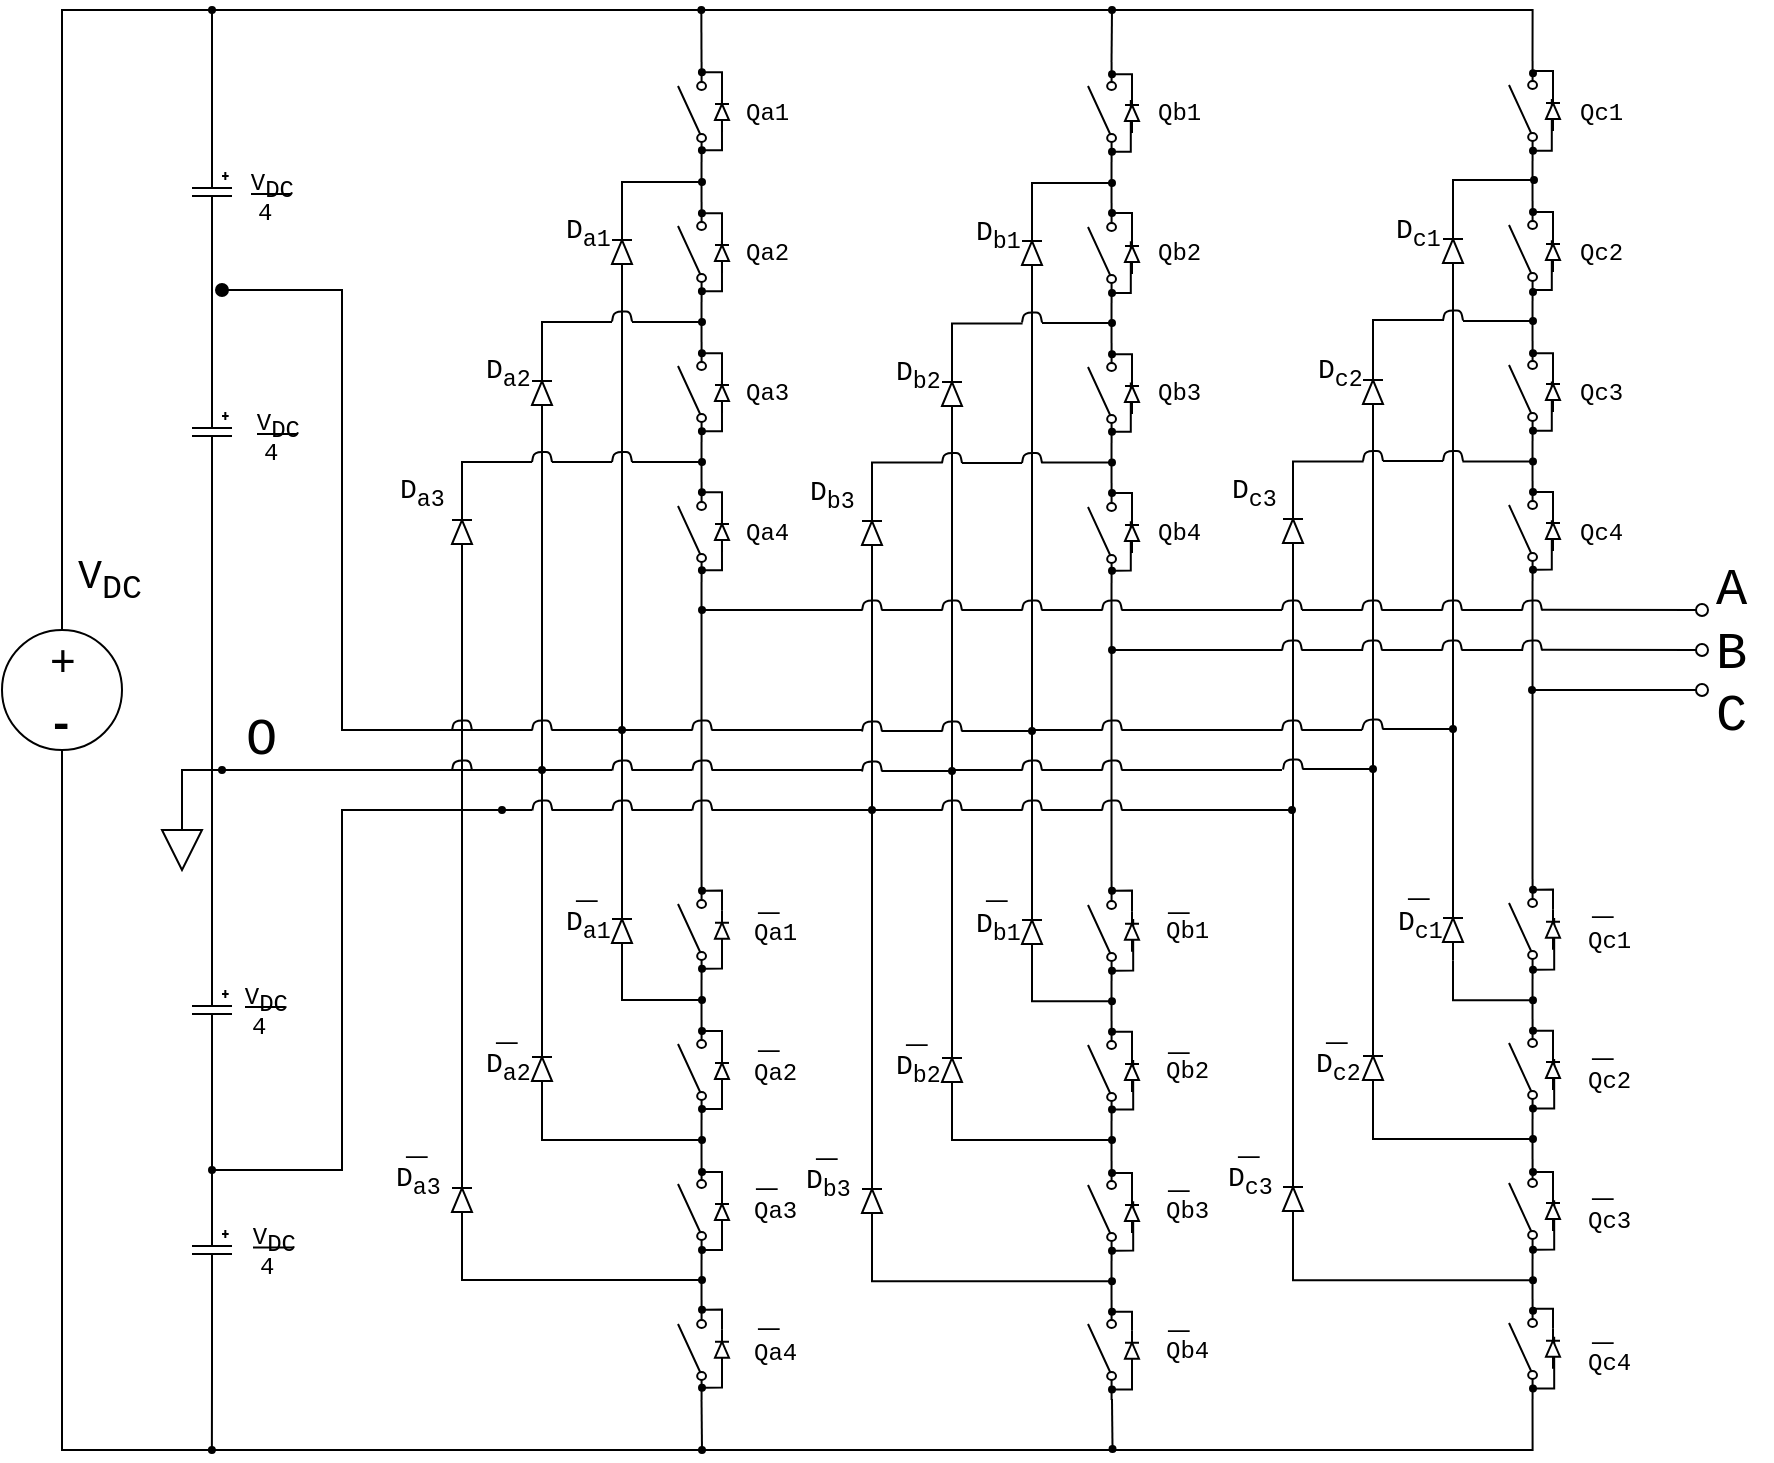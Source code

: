 <mxfile version="10.6.6" type="github"><diagram id="sscBolJHvE7xzkybfC2L" name="Page-1"><mxGraphModel dx="1640" dy="919" grid="1" gridSize="5" guides="1" tooltips="1" connect="1" arrows="1" fold="1" page="1" pageScale="1" pageWidth="827" pageHeight="1169" math="0" shadow="0"><root><mxCell id="0"/><mxCell id="1" parent="0"/><mxCell id="-IDaspbTrrvlAIXSfm-w-86" value="&lt;font style=&quot;font-size: 14px&quot;&gt;D&lt;sub&gt;b3&lt;/sub&gt;&lt;/font&gt;" style="text;html=1;resizable=0;points=[];autosize=1;align=left;verticalAlign=top;spacingTop=-4;fontSize=18;fontFamily=Courier New;fontColor=#000000;" vertex="1" parent="1"><mxGeometry x="410" y="690.5" width="35" height="25" as="geometry"/></mxCell><mxCell id="ISOhxACk6VoRJgg4IMBV-1" value="" style="group" parent="1" vertex="1" connectable="0"><mxGeometry x="10" y="430" width="60" height="60" as="geometry"/></mxCell><mxCell id="ISOhxACk6VoRJgg4IMBV-2" value="" style="ellipse;whiteSpace=wrap;html=1;aspect=fixed;fillColor=none;" parent="ISOhxACk6VoRJgg4IMBV-1" vertex="1"><mxGeometry width="60" height="60" as="geometry"/></mxCell><mxCell id="ISOhxACk6VoRJgg4IMBV-3" value="+" style="text;html=1;resizable=0;points=[];autosize=1;align=left;verticalAlign=top;spacingTop=-4;fontStyle=0;fontSize=22;" parent="ISOhxACk6VoRJgg4IMBV-1" vertex="1"><mxGeometry x="22" width="20" height="20" as="geometry"/></mxCell><mxCell id="ISOhxACk6VoRJgg4IMBV-4" value="&lt;font style=&quot;font-size: 22px;&quot; face=&quot;Courier New&quot;&gt;-&lt;/font&gt;" style="text;html=1;resizable=0;points=[];autosize=1;align=left;verticalAlign=top;spacingTop=-4;fontSize=22;fontStyle=1" parent="ISOhxACk6VoRJgg4IMBV-1" vertex="1"><mxGeometry x="21" y="31" width="30" height="20" as="geometry"/></mxCell><mxCell id="ISOhxACk6VoRJgg4IMBV-5" style="edgeStyle=orthogonalEdgeStyle;rounded=0;orthogonalLoop=1;jettySize=auto;html=1;exitX=0;exitY=0.84;exitDx=0;exitDy=0;exitPerimeter=0;entryX=1;entryY=0.84;entryDx=0;entryDy=0;entryPerimeter=0;endArrow=none;endFill=0;" parent="1" source="ISOhxACk6VoRJgg4IMBV-6" target="ISOhxACk6VoRJgg4IMBV-8" edge="1"><mxGeometry relative="1" as="geometry"/></mxCell><mxCell id="ISOhxACk6VoRJgg4IMBV-6" value="" style="pointerEvents=1;verticalLabelPosition=bottom;shadow=0;dashed=0;align=center;fillColor=#ffffff;html=1;verticalAlign=top;strokeWidth=1;shape=mxgraph.electrical.electro-mechanical.simple_switch;direction=north;" parent="1" vertex="1"><mxGeometry x="348" y="146" width="14" height="50" as="geometry"/></mxCell><mxCell id="ISOhxACk6VoRJgg4IMBV-7" style="edgeStyle=orthogonalEdgeStyle;rounded=0;orthogonalLoop=1;jettySize=auto;html=1;exitX=0;exitY=0.84;exitDx=0;exitDy=0;exitPerimeter=0;entryX=1;entryY=0.84;entryDx=0;entryDy=0;entryPerimeter=0;endArrow=none;endFill=0;" parent="1" source="ISOhxACk6VoRJgg4IMBV-8" target="ISOhxACk6VoRJgg4IMBV-10" edge="1"><mxGeometry relative="1" as="geometry"/></mxCell><mxCell id="ISOhxACk6VoRJgg4IMBV-8" value="" style="pointerEvents=1;verticalLabelPosition=bottom;shadow=0;dashed=0;align=center;fillColor=#ffffff;html=1;verticalAlign=top;strokeWidth=1;shape=mxgraph.electrical.electro-mechanical.simple_switch;direction=north;" parent="1" vertex="1"><mxGeometry x="348" y="216" width="14" height="50" as="geometry"/></mxCell><mxCell id="ISOhxACk6VoRJgg4IMBV-9" style="edgeStyle=orthogonalEdgeStyle;rounded=0;orthogonalLoop=1;jettySize=auto;html=1;exitX=0;exitY=0.84;exitDx=0;exitDy=0;exitPerimeter=0;entryX=1;entryY=0.84;entryDx=0;entryDy=0;entryPerimeter=0;endArrow=none;endFill=0;" parent="1" source="ISOhxACk6VoRJgg4IMBV-10" target="ISOhxACk6VoRJgg4IMBV-12" edge="1"><mxGeometry relative="1" as="geometry"/></mxCell><mxCell id="ISOhxACk6VoRJgg4IMBV-10" value="" style="pointerEvents=1;verticalLabelPosition=bottom;shadow=0;dashed=0;align=center;fillColor=#ffffff;html=1;verticalAlign=top;strokeWidth=1;shape=mxgraph.electrical.electro-mechanical.simple_switch;direction=north;" parent="1" vertex="1"><mxGeometry x="348" y="286" width="14" height="50" as="geometry"/></mxCell><mxCell id="ISOhxACk6VoRJgg4IMBV-11" style="edgeStyle=orthogonalEdgeStyle;rounded=0;orthogonalLoop=1;jettySize=auto;html=1;exitX=0;exitY=0.84;exitDx=0;exitDy=0;exitPerimeter=0;entryX=1;entryY=0.84;entryDx=0;entryDy=0;entryPerimeter=0;endArrow=none;endFill=0;" parent="1" source="ISOhxACk6VoRJgg4IMBV-12" target="ISOhxACk6VoRJgg4IMBV-14" edge="1"><mxGeometry relative="1" as="geometry"><mxPoint x="364.667" y="455" as="sourcePoint"/><mxPoint x="365" y="515" as="targetPoint"/><Array as="points"/></mxGeometry></mxCell><mxCell id="ISOhxACk6VoRJgg4IMBV-12" value="" style="pointerEvents=1;verticalLabelPosition=bottom;shadow=0;dashed=0;align=center;fillColor=#ffffff;html=1;verticalAlign=top;strokeWidth=1;shape=mxgraph.electrical.electro-mechanical.simple_switch;direction=north;" parent="1" vertex="1"><mxGeometry x="348" y="356" width="14" height="50" as="geometry"/></mxCell><mxCell id="ISOhxACk6VoRJgg4IMBV-13" style="edgeStyle=orthogonalEdgeStyle;rounded=0;orthogonalLoop=1;jettySize=auto;html=1;exitX=0;exitY=0.84;exitDx=0;exitDy=0;exitPerimeter=0;entryX=1;entryY=0.84;entryDx=0;entryDy=0;entryPerimeter=0;endArrow=none;endFill=0;" parent="1" source="ISOhxACk6VoRJgg4IMBV-14" target="ISOhxACk6VoRJgg4IMBV-16" edge="1"><mxGeometry relative="1" as="geometry"/></mxCell><mxCell id="ISOhxACk6VoRJgg4IMBV-14" value="" style="pointerEvents=1;verticalLabelPosition=bottom;shadow=0;dashed=0;align=center;fillColor=#ffffff;html=1;verticalAlign=top;strokeWidth=1;shape=mxgraph.electrical.electro-mechanical.simple_switch;direction=north;" parent="1" vertex="1"><mxGeometry x="348" y="555" width="14" height="50" as="geometry"/></mxCell><mxCell id="ISOhxACk6VoRJgg4IMBV-15" style="edgeStyle=orthogonalEdgeStyle;rounded=0;orthogonalLoop=1;jettySize=auto;html=1;exitX=0;exitY=0.84;exitDx=0;exitDy=0;exitPerimeter=0;entryX=1;entryY=0.84;entryDx=0;entryDy=0;entryPerimeter=0;endArrow=none;endFill=0;" parent="1" source="ISOhxACk6VoRJgg4IMBV-16" target="ISOhxACk6VoRJgg4IMBV-18" edge="1"><mxGeometry relative="1" as="geometry"/></mxCell><mxCell id="ISOhxACk6VoRJgg4IMBV-16" value="" style="pointerEvents=1;verticalLabelPosition=bottom;shadow=0;dashed=0;align=center;fillColor=#ffffff;html=1;verticalAlign=top;strokeWidth=1;shape=mxgraph.electrical.electro-mechanical.simple_switch;direction=north;" parent="1" vertex="1"><mxGeometry x="348" y="625" width="14" height="50" as="geometry"/></mxCell><mxCell id="ISOhxACk6VoRJgg4IMBV-17" style="edgeStyle=orthogonalEdgeStyle;rounded=0;orthogonalLoop=1;jettySize=auto;html=1;exitX=0;exitY=0.84;exitDx=0;exitDy=0;exitPerimeter=0;entryX=1;entryY=0.84;entryDx=0;entryDy=0;entryPerimeter=0;endArrow=none;endFill=0;" parent="1" source="ISOhxACk6VoRJgg4IMBV-18" target="ISOhxACk6VoRJgg4IMBV-20" edge="1"><mxGeometry relative="1" as="geometry"/></mxCell><mxCell id="ISOhxACk6VoRJgg4IMBV-18" value="" style="pointerEvents=1;verticalLabelPosition=bottom;shadow=0;dashed=0;align=center;fillColor=#ffffff;html=1;verticalAlign=top;strokeWidth=1;shape=mxgraph.electrical.electro-mechanical.simple_switch;direction=north;" parent="1" vertex="1"><mxGeometry x="348" y="695" width="14" height="50" as="geometry"/></mxCell><mxCell id="ISOhxACk6VoRJgg4IMBV-19" style="edgeStyle=orthogonalEdgeStyle;rounded=0;orthogonalLoop=1;jettySize=auto;html=1;exitX=0;exitY=0.84;exitDx=0;exitDy=0;exitPerimeter=0;entryX=0.5;entryY=1;entryDx=0;entryDy=0;endArrow=none;endFill=0;" parent="1" source="-IDaspbTrrvlAIXSfm-w-112" target="ISOhxACk6VoRJgg4IMBV-2" edge="1"><mxGeometry relative="1" as="geometry"><Array as="points"><mxPoint x="775" y="840"/><mxPoint x="40" y="840"/></Array></mxGeometry></mxCell><mxCell id="ISOhxACk6VoRJgg4IMBV-20" value="" style="pointerEvents=1;verticalLabelPosition=bottom;shadow=0;dashed=0;align=center;fillColor=#ffffff;html=1;verticalAlign=top;strokeWidth=1;shape=mxgraph.electrical.electro-mechanical.simple_switch;direction=north;" parent="1" vertex="1"><mxGeometry x="348" y="765" width="14" height="50" as="geometry"/></mxCell><mxCell id="ISOhxACk6VoRJgg4IMBV-21" style="edgeStyle=orthogonalEdgeStyle;rounded=0;orthogonalLoop=1;jettySize=auto;html=1;exitX=0;exitY=0.5;exitDx=0;exitDy=0;exitPerimeter=0;endArrow=oval;endFill=1;endSize=3;" parent="1" source="ISOhxACk6VoRJgg4IMBV-22" edge="1"><mxGeometry relative="1" as="geometry"><mxPoint x="115" y="120" as="targetPoint"/></mxGeometry></mxCell><mxCell id="ISOhxACk6VoRJgg4IMBV-22" value="" style="pointerEvents=1;verticalLabelPosition=bottom;shadow=0;dashed=0;align=center;fillColor=#ffffff;html=1;verticalAlign=top;strokeWidth=1;shape=mxgraph.electrical.capacitors.capacitor_5;direction=south;" parent="1" vertex="1"><mxGeometry x="105" y="191" width="20" height="40" as="geometry"/></mxCell><mxCell id="ISOhxACk6VoRJgg4IMBV-23" style="edgeStyle=orthogonalEdgeStyle;rounded=0;orthogonalLoop=1;jettySize=auto;html=1;exitX=0;exitY=0.5;exitDx=0;exitDy=0;exitPerimeter=0;entryX=1;entryY=0.5;entryDx=0;entryDy=0;entryPerimeter=0;endArrow=none;endFill=0;endSize=3;" parent="1" source="ISOhxACk6VoRJgg4IMBV-25" target="ISOhxACk6VoRJgg4IMBV-22" edge="1"><mxGeometry relative="1" as="geometry"/></mxCell><mxCell id="ISOhxACk6VoRJgg4IMBV-24" style="edgeStyle=orthogonalEdgeStyle;rounded=0;orthogonalLoop=1;jettySize=auto;html=1;exitX=1;exitY=0.5;exitDx=0;exitDy=0;exitPerimeter=0;entryX=0;entryY=0.5;entryDx=0;entryDy=0;entryPerimeter=0;endArrow=none;endFill=0;endSize=3;" parent="1" source="ISOhxACk6VoRJgg4IMBV-25" target="ISOhxACk6VoRJgg4IMBV-29" edge="1"><mxGeometry relative="1" as="geometry"/></mxCell><mxCell id="ISOhxACk6VoRJgg4IMBV-25" value="" style="pointerEvents=1;verticalLabelPosition=bottom;shadow=0;dashed=0;align=center;fillColor=#ffffff;html=1;verticalAlign=top;strokeWidth=1;shape=mxgraph.electrical.capacitors.capacitor_5;direction=south;" parent="1" vertex="1"><mxGeometry x="105" y="311" width="20" height="40" as="geometry"/></mxCell><mxCell id="ISOhxACk6VoRJgg4IMBV-26" style="edgeStyle=orthogonalEdgeStyle;rounded=0;orthogonalLoop=1;jettySize=auto;html=1;exitX=1;exitY=0.5;exitDx=0;exitDy=0;exitPerimeter=0;endArrow=oval;endFill=1;endSize=3;" parent="1" source="ISOhxACk6VoRJgg4IMBV-27" edge="1"><mxGeometry relative="1" as="geometry"><mxPoint x="114.944" y="840" as="targetPoint"/></mxGeometry></mxCell><mxCell id="ISOhxACk6VoRJgg4IMBV-27" value="" style="pointerEvents=1;verticalLabelPosition=bottom;shadow=0;dashed=0;align=center;fillColor=#ffffff;html=1;verticalAlign=top;strokeWidth=1;shape=mxgraph.electrical.capacitors.capacitor_5;direction=south;" parent="1" vertex="1"><mxGeometry x="105" y="720" width="20" height="40" as="geometry"/></mxCell><mxCell id="ISOhxACk6VoRJgg4IMBV-28" style="edgeStyle=orthogonalEdgeStyle;rounded=0;orthogonalLoop=1;jettySize=auto;html=1;exitX=1;exitY=0.5;exitDx=0;exitDy=0;exitPerimeter=0;entryX=0;entryY=0.5;entryDx=0;entryDy=0;entryPerimeter=0;endArrow=none;endFill=0;endSize=3;" parent="1" source="ISOhxACk6VoRJgg4IMBV-29" target="ISOhxACk6VoRJgg4IMBV-27" edge="1"><mxGeometry relative="1" as="geometry"/></mxCell><mxCell id="ISOhxACk6VoRJgg4IMBV-29" value="" style="pointerEvents=1;verticalLabelPosition=bottom;shadow=0;dashed=0;align=center;fillColor=#ffffff;html=1;verticalAlign=top;strokeWidth=1;shape=mxgraph.electrical.capacitors.capacitor_5;direction=south;" parent="1" vertex="1"><mxGeometry x="105" y="600" width="20" height="40" as="geometry"/></mxCell><mxCell id="ISOhxACk6VoRJgg4IMBV-30" style="edgeStyle=orthogonalEdgeStyle;rounded=0;orthogonalLoop=1;jettySize=auto;html=1;endArrow=oval;endFill=1;endSize=3;" parent="1" edge="1"><mxGeometry relative="1" as="geometry"><mxPoint x="360" y="346" as="targetPoint"/><Array as="points"><mxPoint x="325" y="346"/></Array><mxPoint x="325" y="346" as="sourcePoint"/></mxGeometry></mxCell><mxCell id="ISOhxACk6VoRJgg4IMBV-31" style="edgeStyle=orthogonalEdgeStyle;rounded=0;orthogonalLoop=1;jettySize=auto;html=1;endArrow=oval;endFill=1;endSize=3;" parent="1" edge="1"><mxGeometry relative="1" as="geometry"><mxPoint x="360" y="615" as="targetPoint"/><Array as="points"><mxPoint x="320" y="615"/></Array><mxPoint x="320" y="595" as="sourcePoint"/></mxGeometry></mxCell><mxCell id="ISOhxACk6VoRJgg4IMBV-33" style="edgeStyle=orthogonalEdgeStyle;rounded=0;orthogonalLoop=1;jettySize=auto;html=1;entryX=1;entryY=0.84;entryDx=0;entryDy=0;entryPerimeter=0;endArrow=none;endFill=0;" parent="1" target="-IDaspbTrrvlAIXSfm-w-99" edge="1"><mxGeometry relative="1" as="geometry"><mxPoint x="399.6" y="147" as="targetPoint"/><Array as="points"><mxPoint x="40" y="120"/><mxPoint x="775" y="120"/></Array><mxPoint x="40" y="430" as="sourcePoint"/></mxGeometry></mxCell><mxCell id="ISOhxACk6VoRJgg4IMBV-34" style="edgeStyle=orthogonalEdgeStyle;rounded=0;orthogonalLoop=1;jettySize=auto;html=1;exitX=0.5;exitY=0;exitDx=0;exitDy=0;exitPerimeter=0;endArrow=oval;endFill=1;endSize=3;" parent="1" source="ISOhxACk6VoRJgg4IMBV-35" edge="1"><mxGeometry relative="1" as="geometry"><mxPoint x="120" y="500" as="targetPoint"/><Array as="points"><mxPoint x="100" y="500"/></Array></mxGeometry></mxCell><mxCell id="ISOhxACk6VoRJgg4IMBV-35" value="" style="pointerEvents=1;verticalLabelPosition=bottom;shadow=0;dashed=0;align=center;fillColor=#ffffff;html=1;verticalAlign=top;strokeWidth=1;shape=mxgraph.electrical.signal_sources.signal_ground;" parent="1" vertex="1"><mxGeometry x="90" y="520" width="20" height="30" as="geometry"/></mxCell><mxCell id="ISOhxACk6VoRJgg4IMBV-38" style="edgeStyle=orthogonalEdgeStyle;rounded=0;orthogonalLoop=1;jettySize=auto;html=1;endArrow=oval;endFill=1;endSize=3;exitX=0;exitY=0.5;exitDx=0;exitDy=0;exitPerimeter=0;" parent="1" source="ISOhxACk6VoRJgg4IMBV-70" edge="1"><mxGeometry relative="1" as="geometry"><mxPoint x="360" y="685" as="targetPoint"/><Array as="points"><mxPoint x="280" y="685"/></Array><mxPoint x="280" y="655" as="sourcePoint"/></mxGeometry></mxCell><mxCell id="ISOhxACk6VoRJgg4IMBV-43" style="edgeStyle=orthogonalEdgeStyle;rounded=0;orthogonalLoop=1;jettySize=auto;html=1;endArrow=oval;endFill=1;endSize=3;exitX=1;exitY=0.5;exitDx=0;exitDy=0;exitPerimeter=0;" parent="1" source="ISOhxACk6VoRJgg4IMBV-52" edge="1"><mxGeometry relative="1" as="geometry"><Array as="points"><mxPoint x="320" y="206"/><mxPoint x="360" y="206"/></Array><mxPoint x="260" y="236" as="sourcePoint"/><mxPoint x="360" y="206" as="targetPoint"/></mxGeometry></mxCell><mxCell id="ISOhxACk6VoRJgg4IMBV-46" style="edgeStyle=orthogonalEdgeStyle;rounded=0;orthogonalLoop=1;jettySize=auto;html=1;endArrow=oval;endFill=1;endSize=3;exitX=0;exitY=0.5;exitDx=0;exitDy=0;exitPerimeter=0;" parent="1" source="ISOhxACk6VoRJgg4IMBV-82" edge="1"><mxGeometry relative="1" as="geometry"><mxPoint x="360" y="755" as="targetPoint"/><Array as="points"><mxPoint x="240" y="755"/></Array><mxPoint x="170" y="755" as="sourcePoint"/></mxGeometry></mxCell><mxCell id="ISOhxACk6VoRJgg4IMBV-48" value="" style="endArrow=oval;html=1;endFill=0;" parent="1" edge="1"><mxGeometry width="50" height="50" relative="1" as="geometry"><mxPoint x="780" y="419.833" as="sourcePoint"/><mxPoint x="860" y="420" as="targetPoint"/></mxGeometry></mxCell><mxCell id="ISOhxACk6VoRJgg4IMBV-49" value="&lt;font style=&quot;font-size: 20px&quot; face=&quot;Courier New&quot;&gt;V&lt;sub&gt;DC&lt;/sub&gt;&lt;/font&gt;" style="text;html=1;resizable=0;points=[];autosize=1;align=left;verticalAlign=top;spacingTop=-4;fontSize=26;" parent="1" vertex="1"><mxGeometry x="46" y="382" width="50" height="40" as="geometry"/></mxCell><mxCell id="ISOhxACk6VoRJgg4IMBV-50" value="&lt;font face=&quot;Courier New&quot;&gt;O&lt;/font&gt;" style="text;html=1;resizable=0;points=[];autosize=1;align=left;verticalAlign=top;spacingTop=-4;fontSize=26;" parent="1" vertex="1"><mxGeometry x="130" y="465" width="30" height="30" as="geometry"/></mxCell><mxCell id="ISOhxACk6VoRJgg4IMBV-51" value="&lt;font face=&quot;Courier New&quot;&gt;A&lt;/font&gt;" style="text;html=1;resizable=0;points=[];autosize=1;align=left;verticalAlign=top;spacingTop=-4;fontSize=26;" parent="1" vertex="1"><mxGeometry x="865" y="389.833" width="30" height="30" as="geometry"/></mxCell><mxCell id="ISOhxACk6VoRJgg4IMBV-52" value="" style="pointerEvents=1;fillColor=#000000;verticalLabelPosition=bottom;shadow=0;dashed=0;align=center;fillColor=#ffffff;html=1;verticalAlign=top;strokeWidth=1;shape=mxgraph.electrical.diodes.diode;direction=north;" parent="1" vertex="1"><mxGeometry x="315" y="226" width="10" height="30" as="geometry"/></mxCell><mxCell id="ISOhxACk6VoRJgg4IMBV-57" style="edgeStyle=orthogonalEdgeStyle;rounded=0;orthogonalLoop=1;jettySize=auto;html=1;exitX=0;exitY=0.5;exitDx=0;exitDy=0;exitPerimeter=0;endArrow=none;endFill=0;" parent="1" source="ISOhxACk6VoRJgg4IMBV-56" edge="1"><mxGeometry relative="1" as="geometry"><mxPoint x="319.98" y="595.034" as="targetPoint"/></mxGeometry></mxCell><mxCell id="9iAsEl-rplv7JPmp0Qpo-2" style="edgeStyle=orthogonalEdgeStyle;rounded=0;orthogonalLoop=1;jettySize=auto;html=1;exitX=1;exitY=0.5;exitDx=0;exitDy=0;exitPerimeter=0;entryX=0;entryY=0.5;entryDx=0;entryDy=0;entryPerimeter=0;endArrow=none;endFill=0;" parent="1" source="ISOhxACk6VoRJgg4IMBV-56" target="ISOhxACk6VoRJgg4IMBV-52" edge="1"><mxGeometry relative="1" as="geometry"/></mxCell><mxCell id="ISOhxACk6VoRJgg4IMBV-56" value="" style="pointerEvents=1;fillColor=#000000;verticalLabelPosition=bottom;shadow=0;dashed=0;align=center;fillColor=#ffffff;html=1;verticalAlign=top;strokeWidth=1;shape=mxgraph.electrical.diodes.diode;direction=north;" parent="1" vertex="1"><mxGeometry x="315" y="565.5" width="10" height="30" as="geometry"/></mxCell><mxCell id="ISOhxACk6VoRJgg4IMBV-74" style="edgeStyle=orthogonalEdgeStyle;rounded=0;orthogonalLoop=1;jettySize=auto;html=1;exitX=1;exitY=0.5;exitDx=0;exitDy=0;exitPerimeter=0;endArrow=none;endFill=0;endSize=3;" parent="1" source="ISOhxACk6VoRJgg4IMBV-62" edge="1"><mxGeometry relative="1" as="geometry"><mxPoint x="315" y="276" as="targetPoint"/><Array as="points"><mxPoint x="280" y="276"/></Array></mxGeometry></mxCell><mxCell id="ISOhxACk6VoRJgg4IMBV-62" value="" style="pointerEvents=1;fillColor=#000000;verticalLabelPosition=bottom;shadow=0;dashed=0;align=center;fillColor=#ffffff;html=1;verticalAlign=top;strokeWidth=1;shape=mxgraph.electrical.diodes.diode;direction=north;" parent="1" vertex="1"><mxGeometry x="275" y="296.5" width="10" height="30" as="geometry"/></mxCell><mxCell id="9iAsEl-rplv7JPmp0Qpo-3" style="edgeStyle=orthogonalEdgeStyle;rounded=0;orthogonalLoop=1;jettySize=auto;html=1;exitX=1;exitY=0.5;exitDx=0;exitDy=0;exitPerimeter=0;endArrow=none;endFill=0;entryX=0;entryY=0.5;entryDx=0;entryDy=0;entryPerimeter=0;" parent="1" source="ISOhxACk6VoRJgg4IMBV-70" target="ISOhxACk6VoRJgg4IMBV-62" edge="1"><mxGeometry relative="1" as="geometry"><mxPoint x="295" y="509.333" as="targetPoint"/></mxGeometry></mxCell><mxCell id="ISOhxACk6VoRJgg4IMBV-70" value="" style="pointerEvents=1;fillColor=#000000;verticalLabelPosition=bottom;shadow=0;dashed=0;align=center;fillColor=#ffffff;html=1;verticalAlign=top;strokeWidth=1;shape=mxgraph.electrical.diodes.diode;direction=north;" parent="1" vertex="1"><mxGeometry x="275" y="634.5" width="10" height="30" as="geometry"/></mxCell><mxCell id="ISOhxACk6VoRJgg4IMBV-79" style="edgeStyle=orthogonalEdgeStyle;rounded=0;orthogonalLoop=1;jettySize=auto;html=1;exitX=1;exitY=0.5;exitDx=0;exitDy=0;exitPerimeter=0;endArrow=none;endFill=0;endSize=3;" parent="1" source="ISOhxACk6VoRJgg4IMBV-75" edge="1"><mxGeometry relative="1" as="geometry"><mxPoint x="275" y="346" as="targetPoint"/><Array as="points"><mxPoint x="240" y="346"/></Array></mxGeometry></mxCell><mxCell id="ISOhxACk6VoRJgg4IMBV-75" value="" style="pointerEvents=1;fillColor=#000000;verticalLabelPosition=bottom;shadow=0;dashed=0;align=center;fillColor=#ffffff;html=1;verticalAlign=top;strokeWidth=1;shape=mxgraph.electrical.diodes.diode;direction=north;" parent="1" vertex="1"><mxGeometry x="235" y="366" width="10" height="30" as="geometry"/></mxCell><mxCell id="ISOhxACk6VoRJgg4IMBV-80" value="" style="endArrow=none;html=1;" parent="1" edge="1"><mxGeometry width="50" height="50" relative="1" as="geometry"><mxPoint x="275.0" y="346" as="sourcePoint"/><mxPoint x="285.0" y="346" as="targetPoint"/><Array as="points"><mxPoint x="276" y="341"/><mxPoint x="284" y="341"/></Array></mxGeometry></mxCell><mxCell id="ISOhxACk6VoRJgg4IMBV-81" value="" style="endArrow=none;html=1;" parent="1" edge="1"><mxGeometry width="50" height="50" relative="1" as="geometry"><mxPoint x="285" y="346" as="sourcePoint"/><mxPoint x="315" y="346" as="targetPoint"/></mxGeometry></mxCell><mxCell id="ISOhxACk6VoRJgg4IMBV-83" style="edgeStyle=orthogonalEdgeStyle;rounded=0;orthogonalLoop=1;jettySize=auto;html=1;exitX=1;exitY=0.5;exitDx=0;exitDy=0;exitPerimeter=0;entryX=0;entryY=0.5;entryDx=0;entryDy=0;entryPerimeter=0;endArrow=none;endFill=0;endSize=3;" parent="1" source="ISOhxACk6VoRJgg4IMBV-82" target="ISOhxACk6VoRJgg4IMBV-75" edge="1"><mxGeometry relative="1" as="geometry"><mxPoint x="245.143" y="585.286" as="targetPoint"/></mxGeometry></mxCell><mxCell id="ISOhxACk6VoRJgg4IMBV-82" value="" style="pointerEvents=1;fillColor=#000000;verticalLabelPosition=bottom;shadow=0;dashed=0;align=center;fillColor=#ffffff;html=1;verticalAlign=top;strokeWidth=1;shape=mxgraph.electrical.diodes.diode;direction=north;" parent="1" vertex="1"><mxGeometry x="235" y="700" width="10" height="30" as="geometry"/></mxCell><mxCell id="ISOhxACk6VoRJgg4IMBV-89" value="&lt;font face=&quot;Courier New&quot;&gt;Qa1&lt;/font&gt;" style="text;html=1;resizable=0;points=[];autosize=1;align=left;verticalAlign=top;spacingTop=-4;" parent="1" vertex="1"><mxGeometry x="380" y="161" width="35" height="20" as="geometry"/></mxCell><mxCell id="ISOhxACk6VoRJgg4IMBV-90" value="&lt;font face=&quot;Courier New&quot;&gt;Qa2&lt;/font&gt;" style="text;html=1;resizable=0;points=[];autosize=1;align=left;verticalAlign=top;spacingTop=-4;" parent="1" vertex="1"><mxGeometry x="380" y="231" width="35" height="20" as="geometry"/></mxCell><mxCell id="ISOhxACk6VoRJgg4IMBV-91" value="&lt;font face=&quot;Courier New&quot;&gt;Qa3&lt;/font&gt;" style="text;html=1;resizable=0;points=[];autosize=1;align=left;verticalAlign=top;spacingTop=-4;" parent="1" vertex="1"><mxGeometry x="380" y="301" width="35" height="20" as="geometry"/></mxCell><mxCell id="ISOhxACk6VoRJgg4IMBV-92" value="&lt;font face=&quot;Courier New&quot;&gt;Qa4&lt;/font&gt;" style="text;html=1;resizable=0;points=[];autosize=1;align=left;verticalAlign=top;spacingTop=-4;" parent="1" vertex="1"><mxGeometry x="380" y="371" width="35" height="20" as="geometry"/></mxCell><mxCell id="ISOhxACk6VoRJgg4IMBV-93" value="&lt;font face=&quot;Courier New&quot;&gt;Qa1&lt;/font&gt;" style="text;html=1;resizable=0;points=[];autosize=1;align=left;verticalAlign=top;spacingTop=-4;" parent="1" vertex="1"><mxGeometry x="384" y="570.6" width="35" height="20" as="geometry"/></mxCell><mxCell id="ISOhxACk6VoRJgg4IMBV-94" value="&lt;font face=&quot;Courier New&quot;&gt;Qa2&lt;/font&gt;" style="text;html=1;resizable=0;points=[];autosize=1;align=left;verticalAlign=top;spacingTop=-4;" parent="1" vertex="1"><mxGeometry x="384" y="640.6" width="35" height="20" as="geometry"/></mxCell><mxCell id="ISOhxACk6VoRJgg4IMBV-95" value="&lt;font face=&quot;Courier New&quot;&gt;Qa3&lt;/font&gt;" style="text;html=1;resizable=0;points=[];autosize=1;align=left;verticalAlign=top;spacingTop=-4;" parent="1" vertex="1"><mxGeometry x="384" y="710.1" width="35" height="20" as="geometry"/></mxCell><mxCell id="ISOhxACk6VoRJgg4IMBV-96" value="&lt;font face=&quot;Courier New&quot;&gt;Qa4&lt;/font&gt;" style="text;html=1;resizable=0;points=[];autosize=1;align=left;verticalAlign=top;spacingTop=-4;" parent="1" vertex="1"><mxGeometry x="384" y="780.6" width="35" height="20" as="geometry"/></mxCell><mxCell id="ISOhxACk6VoRJgg4IMBV-97" value="&lt;font style=&quot;font-size: 18px;&quot; face=&quot;Courier New&quot;&gt;_&lt;/font&gt;" style="text;html=1;resizable=0;points=[];autosize=1;align=left;verticalAlign=top;spacingTop=-4;fontSize=18;" parent="1" vertex="1"><mxGeometry x="386" y="550.5" width="20" height="20" as="geometry"/></mxCell><mxCell id="ISOhxACk6VoRJgg4IMBV-98" value="&lt;font style=&quot;font-size: 18px;&quot; face=&quot;Courier New&quot;&gt;_&lt;/font&gt;" style="text;html=1;resizable=0;points=[];autosize=1;align=left;verticalAlign=top;spacingTop=-4;fontSize=18;" parent="1" vertex="1"><mxGeometry x="386" y="620" width="20" height="20" as="geometry"/></mxCell><mxCell id="ISOhxACk6VoRJgg4IMBV-99" value="&lt;font style=&quot;font-size: 18px;&quot; face=&quot;Courier New&quot;&gt;_&lt;/font&gt;" style="text;html=1;resizable=0;points=[];autosize=1;align=left;verticalAlign=top;spacingTop=-4;fontSize=18;" parent="1" vertex="1"><mxGeometry x="385" y="689" width="20" height="20" as="geometry"/></mxCell><mxCell id="ISOhxACk6VoRJgg4IMBV-100" value="&lt;font style=&quot;font-size: 18px;&quot; face=&quot;Courier New&quot;&gt;_&lt;/font&gt;" style="text;html=1;resizable=0;points=[];autosize=1;align=left;verticalAlign=top;spacingTop=-4;fontSize=18;" parent="1" vertex="1"><mxGeometry x="386" y="759" width="20" height="20" as="geometry"/></mxCell><mxCell id="ISOhxACk6VoRJgg4IMBV-104" value="" style="group" parent="1" vertex="1" connectable="0"><mxGeometry x="110" y="316" width="50" height="35" as="geometry"/></mxCell><mxCell id="ISOhxACk6VoRJgg4IMBV-101" value="" style="endArrow=none;html=1;fontSize=16;" parent="ISOhxACk6VoRJgg4IMBV-104" edge="1"><mxGeometry width="50" height="50" relative="1" as="geometry"><mxPoint x="27.5" y="16" as="sourcePoint"/><mxPoint x="47.5" y="16" as="targetPoint"/></mxGeometry></mxCell><mxCell id="ISOhxACk6VoRJgg4IMBV-102" value="&lt;font style=&quot;font-size: 12px;&quot; face=&quot;Courier New&quot;&gt;V&lt;sub style=&quot;font-size: 12px;&quot;&gt;DC&lt;/sub&gt;&lt;/font&gt;" style="text;html=1;resizable=0;points=[];autosize=1;align=right;verticalAlign=top;spacingTop=-4;fontSize=12;" parent="ISOhxACk6VoRJgg4IMBV-104" vertex="1"><mxGeometry width="50" height="30" as="geometry"/></mxCell><mxCell id="ISOhxACk6VoRJgg4IMBV-103" value="&lt;font face=&quot;Courier New&quot;&gt;4&lt;/font&gt;" style="text;html=1;resizable=0;points=[];autosize=1;align=left;verticalAlign=top;spacingTop=-4;fontSize=12;" parent="ISOhxACk6VoRJgg4IMBV-104" vertex="1"><mxGeometry x="29" y="15" width="20" height="20" as="geometry"/></mxCell><mxCell id="ISOhxACk6VoRJgg4IMBV-105" value="" style="group" parent="1" vertex="1" connectable="0"><mxGeometry x="104" y="602.5" width="50" height="35" as="geometry"/></mxCell><mxCell id="ISOhxACk6VoRJgg4IMBV-106" value="" style="endArrow=none;html=1;fontSize=16;" parent="ISOhxACk6VoRJgg4IMBV-105" edge="1"><mxGeometry width="50" height="50" relative="1" as="geometry"><mxPoint x="27.5" y="16" as="sourcePoint"/><mxPoint x="47.5" y="16" as="targetPoint"/></mxGeometry></mxCell><mxCell id="ISOhxACk6VoRJgg4IMBV-107" value="&lt;font style=&quot;font-size: 12px;&quot; face=&quot;Courier New&quot;&gt;V&lt;sub style=&quot;font-size: 12px;&quot;&gt;DC&lt;/sub&gt;&lt;/font&gt;" style="text;html=1;resizable=0;points=[];autosize=1;align=right;verticalAlign=top;spacingTop=-4;fontSize=12;" parent="ISOhxACk6VoRJgg4IMBV-105" vertex="1"><mxGeometry width="50" height="30" as="geometry"/></mxCell><mxCell id="ISOhxACk6VoRJgg4IMBV-108" value="&lt;font face=&quot;Courier New&quot;&gt;4&lt;/font&gt;" style="text;html=1;resizable=0;points=[];autosize=1;align=left;verticalAlign=top;spacingTop=-4;fontSize=12;" parent="ISOhxACk6VoRJgg4IMBV-105" vertex="1"><mxGeometry x="29" y="15" width="20" height="20" as="geometry"/></mxCell><mxCell id="ISOhxACk6VoRJgg4IMBV-109" value="" style="group" parent="1" vertex="1" connectable="0"><mxGeometry x="108" y="722.7" width="50" height="35" as="geometry"/></mxCell><mxCell id="ISOhxACk6VoRJgg4IMBV-110" value="" style="endArrow=none;html=1;fontSize=16;" parent="ISOhxACk6VoRJgg4IMBV-109" edge="1"><mxGeometry width="50" height="50" relative="1" as="geometry"><mxPoint x="27.5" y="16" as="sourcePoint"/><mxPoint x="47.5" y="16" as="targetPoint"/></mxGeometry></mxCell><mxCell id="ISOhxACk6VoRJgg4IMBV-111" value="&lt;font style=&quot;font-size: 12px;&quot; face=&quot;Courier New&quot;&gt;V&lt;sub style=&quot;font-size: 12px;&quot;&gt;DC&lt;/sub&gt;&lt;/font&gt;" style="text;html=1;resizable=0;points=[];autosize=1;align=right;verticalAlign=top;spacingTop=-4;fontSize=12;" parent="ISOhxACk6VoRJgg4IMBV-109" vertex="1"><mxGeometry width="50" height="30" as="geometry"/></mxCell><mxCell id="ISOhxACk6VoRJgg4IMBV-112" value="&lt;font face=&quot;Courier New&quot;&gt;4&lt;/font&gt;" style="text;html=1;resizable=0;points=[];autosize=1;align=left;verticalAlign=top;spacingTop=-4;fontSize=12;" parent="ISOhxACk6VoRJgg4IMBV-109" vertex="1"><mxGeometry x="29" y="15" width="20" height="20" as="geometry"/></mxCell><mxCell id="ISOhxACk6VoRJgg4IMBV-113" value="" style="group" parent="1" vertex="1" connectable="0"><mxGeometry x="107" y="196" width="50" height="35" as="geometry"/></mxCell><mxCell id="ISOhxACk6VoRJgg4IMBV-114" value="" style="endArrow=none;html=1;fontSize=16;" parent="ISOhxACk6VoRJgg4IMBV-113" edge="1"><mxGeometry width="50" height="50" relative="1" as="geometry"><mxPoint x="27.5" y="16" as="sourcePoint"/><mxPoint x="47.5" y="16" as="targetPoint"/></mxGeometry></mxCell><mxCell id="ISOhxACk6VoRJgg4IMBV-115" value="&lt;font style=&quot;font-size: 12px;&quot; face=&quot;Courier New&quot;&gt;V&lt;sub style=&quot;font-size: 12px;&quot;&gt;DC&lt;/sub&gt;&lt;/font&gt;" style="text;html=1;resizable=0;points=[];autosize=1;align=right;verticalAlign=top;spacingTop=-4;fontSize=12;" parent="ISOhxACk6VoRJgg4IMBV-113" vertex="1"><mxGeometry width="50" height="30" as="geometry"/></mxCell><mxCell id="ISOhxACk6VoRJgg4IMBV-116" value="&lt;font face=&quot;Courier New&quot;&gt;4&lt;/font&gt;" style="text;html=1;resizable=0;points=[];autosize=1;align=left;verticalAlign=top;spacingTop=-4;fontSize=12;" parent="ISOhxACk6VoRJgg4IMBV-113" vertex="1"><mxGeometry x="29" y="15" width="20" height="20" as="geometry"/></mxCell><mxCell id="ISOhxACk6VoRJgg4IMBV-117" style="edgeStyle=orthogonalEdgeStyle;rounded=0;orthogonalLoop=1;jettySize=auto;html=1;exitX=1;exitY=0.5;exitDx=0;exitDy=0;exitPerimeter=0;startSize=5;endArrow=oval;endFill=1;endSize=3;" parent="1" source="ISOhxACk6VoRJgg4IMBV-119" edge="1"><mxGeometry relative="1" as="geometry"><mxPoint x="359.953" y="151.07" as="targetPoint"/><Array as="points"><mxPoint x="370" y="151"/></Array></mxGeometry></mxCell><mxCell id="ISOhxACk6VoRJgg4IMBV-118" style="edgeStyle=orthogonalEdgeStyle;rounded=0;orthogonalLoop=1;jettySize=auto;html=1;exitX=0;exitY=0.5;exitDx=0;exitDy=0;exitPerimeter=0;startSize=5;endArrow=oval;endFill=1;endSize=3;" parent="1" edge="1"><mxGeometry relative="1" as="geometry"><mxPoint x="359.953" y="190.14" as="targetPoint"/><mxPoint x="369.953" y="165.023" as="sourcePoint"/><Array as="points"><mxPoint x="370" y="190"/></Array></mxGeometry></mxCell><mxCell id="ISOhxACk6VoRJgg4IMBV-119" value="" style="pointerEvents=1;fillColor=#000000;verticalLabelPosition=bottom;shadow=0;dashed=0;align=center;fillColor=#ffffff;html=1;verticalAlign=top;strokeWidth=1;shape=mxgraph.electrical.diodes.diode;direction=north;" parent="1" vertex="1"><mxGeometry x="366.5" y="161" width="7" height="20" as="geometry"/></mxCell><mxCell id="ISOhxACk6VoRJgg4IMBV-120" style="edgeStyle=orthogonalEdgeStyle;rounded=0;orthogonalLoop=1;jettySize=auto;html=1;exitX=1;exitY=0.5;exitDx=0;exitDy=0;exitPerimeter=0;startSize=5;endArrow=oval;endFill=1;endSize=3;" parent="1" source="ISOhxACk6VoRJgg4IMBV-122" edge="1"><mxGeometry relative="1" as="geometry"><mxPoint x="359.953" y="221.57" as="targetPoint"/><Array as="points"><mxPoint x="370" y="221.5"/></Array></mxGeometry></mxCell><mxCell id="ISOhxACk6VoRJgg4IMBV-121" style="edgeStyle=orthogonalEdgeStyle;rounded=0;orthogonalLoop=1;jettySize=auto;html=1;exitX=0;exitY=0.5;exitDx=0;exitDy=0;exitPerimeter=0;startSize=5;endArrow=oval;endFill=1;endSize=3;" parent="1" edge="1"><mxGeometry relative="1" as="geometry"><mxPoint x="359.953" y="260.64" as="targetPoint"/><mxPoint x="369.953" y="235.523" as="sourcePoint"/><Array as="points"><mxPoint x="370" y="260.5"/></Array></mxGeometry></mxCell><mxCell id="ISOhxACk6VoRJgg4IMBV-122" value="" style="pointerEvents=1;fillColor=#000000;verticalLabelPosition=bottom;shadow=0;dashed=0;align=center;fillColor=#ffffff;html=1;verticalAlign=top;strokeWidth=1;shape=mxgraph.electrical.diodes.diode;direction=north;" parent="1" vertex="1"><mxGeometry x="366.5" y="231.5" width="7" height="20" as="geometry"/></mxCell><mxCell id="ISOhxACk6VoRJgg4IMBV-123" style="edgeStyle=orthogonalEdgeStyle;rounded=0;orthogonalLoop=1;jettySize=auto;html=1;exitX=1;exitY=0.5;exitDx=0;exitDy=0;exitPerimeter=0;startSize=5;endArrow=oval;endFill=1;endSize=3;" parent="1" source="ISOhxACk6VoRJgg4IMBV-125" edge="1"><mxGeometry relative="1" as="geometry"><mxPoint x="359.953" y="291.57" as="targetPoint"/><Array as="points"><mxPoint x="370" y="291.5"/></Array></mxGeometry></mxCell><mxCell id="ISOhxACk6VoRJgg4IMBV-124" style="edgeStyle=orthogonalEdgeStyle;rounded=0;orthogonalLoop=1;jettySize=auto;html=1;exitX=0;exitY=0.5;exitDx=0;exitDy=0;exitPerimeter=0;startSize=5;endArrow=oval;endFill=1;endSize=3;" parent="1" edge="1"><mxGeometry relative="1" as="geometry"><mxPoint x="359.953" y="330.64" as="targetPoint"/><mxPoint x="369.953" y="305.523" as="sourcePoint"/><Array as="points"><mxPoint x="370" y="330.5"/></Array></mxGeometry></mxCell><mxCell id="ISOhxACk6VoRJgg4IMBV-125" value="" style="pointerEvents=1;fillColor=#000000;verticalLabelPosition=bottom;shadow=0;dashed=0;align=center;fillColor=#ffffff;html=1;verticalAlign=top;strokeWidth=1;shape=mxgraph.electrical.diodes.diode;direction=north;" parent="1" vertex="1"><mxGeometry x="366.5" y="301.5" width="7" height="20" as="geometry"/></mxCell><mxCell id="ISOhxACk6VoRJgg4IMBV-126" style="edgeStyle=orthogonalEdgeStyle;rounded=0;orthogonalLoop=1;jettySize=auto;html=1;exitX=1;exitY=0.5;exitDx=0;exitDy=0;exitPerimeter=0;startSize=5;endArrow=oval;endFill=1;endSize=3;" parent="1" source="ISOhxACk6VoRJgg4IMBV-128" edge="1"><mxGeometry relative="1" as="geometry"><mxPoint x="359.953" y="361.07" as="targetPoint"/><Array as="points"><mxPoint x="370" y="361"/></Array></mxGeometry></mxCell><mxCell id="ISOhxACk6VoRJgg4IMBV-127" style="edgeStyle=orthogonalEdgeStyle;rounded=0;orthogonalLoop=1;jettySize=auto;html=1;exitX=0;exitY=0.5;exitDx=0;exitDy=0;exitPerimeter=0;startSize=5;endArrow=oval;endFill=1;endSize=3;" parent="1" edge="1"><mxGeometry relative="1" as="geometry"><mxPoint x="359.953" y="400.14" as="targetPoint"/><mxPoint x="369.953" y="375.023" as="sourcePoint"/><Array as="points"><mxPoint x="370" y="400"/></Array></mxGeometry></mxCell><mxCell id="ISOhxACk6VoRJgg4IMBV-128" value="" style="pointerEvents=1;fillColor=#000000;verticalLabelPosition=bottom;shadow=0;dashed=0;align=center;fillColor=#ffffff;html=1;verticalAlign=top;strokeWidth=1;shape=mxgraph.electrical.diodes.diode;direction=north;" parent="1" vertex="1"><mxGeometry x="366.5" y="371" width="7" height="20" as="geometry"/></mxCell><mxCell id="ISOhxACk6VoRJgg4IMBV-134" style="edgeStyle=orthogonalEdgeStyle;rounded=0;orthogonalLoop=1;jettySize=auto;html=1;exitX=1;exitY=0.5;exitDx=0;exitDy=0;exitPerimeter=0;startSize=5;endArrow=oval;endFill=1;endSize=3;" parent="1" source="ISOhxACk6VoRJgg4IMBV-136" edge="1"><mxGeometry relative="1" as="geometry"><mxPoint x="360" y="560.333" as="targetPoint"/><Array as="points"><mxPoint x="370" y="560.333"/></Array></mxGeometry></mxCell><mxCell id="ISOhxACk6VoRJgg4IMBV-135" style="edgeStyle=orthogonalEdgeStyle;rounded=0;orthogonalLoop=1;jettySize=auto;html=1;exitX=0;exitY=0.5;exitDx=0;exitDy=0;exitPerimeter=0;startSize=5;endArrow=oval;endFill=1;endSize=3;" parent="1" edge="1"><mxGeometry relative="1" as="geometry"><mxPoint x="360" y="599.333" as="targetPoint"/><mxPoint x="370" y="574.333" as="sourcePoint"/><Array as="points"><mxPoint x="370" y="599.333"/></Array></mxGeometry></mxCell><mxCell id="ISOhxACk6VoRJgg4IMBV-136" value="" style="pointerEvents=1;fillColor=#000000;verticalLabelPosition=bottom;shadow=0;dashed=0;align=center;fillColor=#ffffff;html=1;verticalAlign=top;strokeWidth=1;shape=mxgraph.electrical.diodes.diode;direction=north;" parent="1" vertex="1"><mxGeometry x="366.5" y="570.333" width="7" height="20" as="geometry"/></mxCell><mxCell id="ISOhxACk6VoRJgg4IMBV-137" style="edgeStyle=orthogonalEdgeStyle;rounded=0;orthogonalLoop=1;jettySize=auto;html=1;exitX=1;exitY=0.5;exitDx=0;exitDy=0;exitPerimeter=0;startSize=5;endArrow=oval;endFill=1;endSize=3;" parent="1" source="ISOhxACk6VoRJgg4IMBV-139" edge="1"><mxGeometry relative="1" as="geometry"><mxPoint x="360" y="769.833" as="targetPoint"/><Array as="points"><mxPoint x="370" y="769.833"/></Array></mxGeometry></mxCell><mxCell id="ISOhxACk6VoRJgg4IMBV-138" style="edgeStyle=orthogonalEdgeStyle;rounded=0;orthogonalLoop=1;jettySize=auto;html=1;exitX=0;exitY=0.5;exitDx=0;exitDy=0;exitPerimeter=0;startSize=5;endArrow=oval;endFill=1;endSize=3;" parent="1" edge="1"><mxGeometry relative="1" as="geometry"><mxPoint x="360" y="808.833" as="targetPoint"/><mxPoint x="370" y="783.833" as="sourcePoint"/><Array as="points"><mxPoint x="370" y="808.833"/></Array></mxGeometry></mxCell><mxCell id="ISOhxACk6VoRJgg4IMBV-139" value="" style="pointerEvents=1;fillColor=#000000;verticalLabelPosition=bottom;shadow=0;dashed=0;align=center;fillColor=#ffffff;html=1;verticalAlign=top;strokeWidth=1;shape=mxgraph.electrical.diodes.diode;direction=north;" parent="1" vertex="1"><mxGeometry x="366.5" y="779.833" width="7" height="20" as="geometry"/></mxCell><mxCell id="ISOhxACk6VoRJgg4IMBV-140" style="edgeStyle=orthogonalEdgeStyle;rounded=0;orthogonalLoop=1;jettySize=auto;html=1;exitX=1;exitY=0.5;exitDx=0;exitDy=0;exitPerimeter=0;startSize=5;endArrow=oval;endFill=1;endSize=3;" parent="1" source="ISOhxACk6VoRJgg4IMBV-142" edge="1"><mxGeometry relative="1" as="geometry"><mxPoint x="360" y="701" as="targetPoint"/><Array as="points"><mxPoint x="370" y="701"/></Array></mxGeometry></mxCell><mxCell id="ISOhxACk6VoRJgg4IMBV-141" style="edgeStyle=orthogonalEdgeStyle;rounded=0;orthogonalLoop=1;jettySize=auto;html=1;exitX=0;exitY=0.5;exitDx=0;exitDy=0;exitPerimeter=0;startSize=5;endArrow=oval;endFill=1;endSize=3;" parent="1" edge="1"><mxGeometry relative="1" as="geometry"><mxPoint x="360" y="740" as="targetPoint"/><mxPoint x="370" y="715" as="sourcePoint"/><Array as="points"><mxPoint x="370" y="740"/></Array></mxGeometry></mxCell><mxCell id="ISOhxACk6VoRJgg4IMBV-142" value="" style="pointerEvents=1;fillColor=#000000;verticalLabelPosition=bottom;shadow=0;dashed=0;align=center;fillColor=#ffffff;html=1;verticalAlign=top;strokeWidth=1;shape=mxgraph.electrical.diodes.diode;direction=north;" parent="1" vertex="1"><mxGeometry x="366.5" y="711" width="7" height="20" as="geometry"/></mxCell><mxCell id="ISOhxACk6VoRJgg4IMBV-143" style="edgeStyle=orthogonalEdgeStyle;rounded=0;orthogonalLoop=1;jettySize=auto;html=1;exitX=1;exitY=0.5;exitDx=0;exitDy=0;exitPerimeter=0;startSize=5;endArrow=oval;endFill=1;endSize=3;" parent="1" source="ISOhxACk6VoRJgg4IMBV-145" edge="1"><mxGeometry relative="1" as="geometry"><mxPoint x="360" y="630.5" as="targetPoint"/><Array as="points"><mxPoint x="370" y="630.5"/></Array></mxGeometry></mxCell><mxCell id="ISOhxACk6VoRJgg4IMBV-144" style="edgeStyle=orthogonalEdgeStyle;rounded=0;orthogonalLoop=1;jettySize=auto;html=1;exitX=0;exitY=0.5;exitDx=0;exitDy=0;exitPerimeter=0;startSize=5;endArrow=oval;endFill=1;endSize=3;" parent="1" edge="1"><mxGeometry relative="1" as="geometry"><mxPoint x="360" y="669.5" as="targetPoint"/><mxPoint x="370" y="644.5" as="sourcePoint"/><Array as="points"><mxPoint x="370" y="669.5"/></Array></mxGeometry></mxCell><mxCell id="ISOhxACk6VoRJgg4IMBV-145" value="" style="pointerEvents=1;fillColor=#000000;verticalLabelPosition=bottom;shadow=0;dashed=0;align=center;fillColor=#ffffff;html=1;verticalAlign=top;strokeWidth=1;shape=mxgraph.electrical.diodes.diode;direction=north;" parent="1" vertex="1"><mxGeometry x="366.5" y="640.5" width="7" height="20" as="geometry"/></mxCell><mxCell id="lJ5gxFvfcGbgjzBlMmdL-1" value="&lt;font style=&quot;font-size: 14px&quot;&gt;D&lt;sub&gt;a1&lt;/sub&gt;&lt;/font&gt;" style="text;html=1;resizable=0;points=[];autosize=1;align=left;verticalAlign=top;spacingTop=-4;fontSize=18;fontFamily=Courier New;fontColor=#000000;" parent="1" vertex="1"><mxGeometry x="289.5" y="216" width="35" height="25" as="geometry"/></mxCell><mxCell id="lJ5gxFvfcGbgjzBlMmdL-2" value="&lt;font style=&quot;font-size: 14px&quot;&gt;D&lt;sub&gt;a1&lt;/sub&gt;&lt;/font&gt;" style="text;html=1;resizable=0;points=[];autosize=1;align=left;verticalAlign=top;spacingTop=-4;fontSize=18;fontFamily=Courier New;fontColor=#000000;" parent="1" vertex="1"><mxGeometry x="290" y="562" width="35" height="25" as="geometry"/></mxCell><mxCell id="lJ5gxFvfcGbgjzBlMmdL-3" value="&lt;font style=&quot;font-size: 18px;&quot; face=&quot;Courier New&quot;&gt;_&lt;/font&gt;" style="text;html=1;resizable=0;points=[];autosize=1;align=left;verticalAlign=top;spacingTop=-4;fontSize=18;" parent="1" vertex="1"><mxGeometry x="295" y="544.5" width="20" height="20" as="geometry"/></mxCell><mxCell id="lJ5gxFvfcGbgjzBlMmdL-5" value="&lt;font style=&quot;font-size: 14px&quot;&gt;D&lt;sub&gt;a2&lt;/sub&gt;&lt;/font&gt;" style="text;html=1;resizable=0;points=[];autosize=1;align=left;verticalAlign=top;spacingTop=-4;fontSize=18;fontFamily=Courier New;fontColor=#000000;" parent="1" vertex="1"><mxGeometry x="250" y="286" width="35" height="25" as="geometry"/></mxCell><mxCell id="lJ5gxFvfcGbgjzBlMmdL-6" value="&lt;font style=&quot;font-size: 14px&quot;&gt;D&lt;sub&gt;a3&lt;/sub&gt;&lt;/font&gt;" style="text;html=1;resizable=0;points=[];autosize=1;align=left;verticalAlign=top;spacingTop=-4;fontSize=18;fontFamily=Courier New;fontColor=#000000;" parent="1" vertex="1"><mxGeometry x="207" y="346" width="35" height="25" as="geometry"/></mxCell><mxCell id="lJ5gxFvfcGbgjzBlMmdL-8" value="&lt;font style=&quot;font-size: 14px&quot;&gt;D&lt;sub&gt;a2&lt;/sub&gt;&lt;/font&gt;" style="text;html=1;resizable=0;points=[];autosize=1;align=left;verticalAlign=top;spacingTop=-4;fontSize=18;fontFamily=Courier New;fontColor=#000000;" parent="1" vertex="1"><mxGeometry x="249.5" y="633" width="35" height="25" as="geometry"/></mxCell><mxCell id="lJ5gxFvfcGbgjzBlMmdL-9" value="&lt;font style=&quot;font-size: 14px&quot;&gt;D&lt;sub&gt;a3&lt;/sub&gt;&lt;/font&gt;" style="text;html=1;resizable=0;points=[];autosize=1;align=left;verticalAlign=top;spacingTop=-4;fontSize=18;fontFamily=Courier New;fontColor=#000000;" parent="1" vertex="1"><mxGeometry x="205" y="690" width="35" height="25" as="geometry"/></mxCell><mxCell id="lJ5gxFvfcGbgjzBlMmdL-10" value="&lt;font style=&quot;font-size: 18px;&quot; face=&quot;Courier New&quot;&gt;_&lt;/font&gt;" style="text;html=1;resizable=0;points=[];autosize=1;align=left;verticalAlign=top;spacingTop=-4;fontSize=18;" parent="1" vertex="1"><mxGeometry x="210" y="673" width="20" height="20" as="geometry"/></mxCell><mxCell id="9iAsEl-rplv7JPmp0Qpo-1" value="" style="endArrow=none;html=1;" parent="1" edge="1"><mxGeometry width="50" height="50" relative="1" as="geometry"><mxPoint x="315.0" y="346.0" as="sourcePoint"/><mxPoint x="325.0" y="346.0" as="targetPoint"/><Array as="points"><mxPoint x="316" y="341"/><mxPoint x="324" y="341"/></Array></mxGeometry></mxCell><mxCell id="9iAsEl-rplv7JPmp0Qpo-4" value="" style="endArrow=none;html=1;" parent="1" edge="1"><mxGeometry width="50" height="50" relative="1" as="geometry"><mxPoint x="315" y="275.771" as="sourcePoint"/><mxPoint x="325" y="275.771" as="targetPoint"/><Array as="points"><mxPoint x="316" y="270.771"/><mxPoint x="324" y="270.771"/></Array></mxGeometry></mxCell><mxCell id="9iAsEl-rplv7JPmp0Qpo-5" value="" style="endArrow=oval;html=1;endFill=1;endSize=3;" parent="1" edge="1"><mxGeometry width="50" height="50" relative="1" as="geometry"><mxPoint x="325" y="276" as="sourcePoint"/><mxPoint x="360" y="276" as="targetPoint"/></mxGeometry></mxCell><mxCell id="9iAsEl-rplv7JPmp0Qpo-6" value="&lt;font style=&quot;font-size: 18px;&quot; face=&quot;Courier New&quot;&gt;_&lt;/font&gt;" style="text;html=1;resizable=0;points=[];autosize=1;align=left;verticalAlign=top;spacingTop=-4;fontSize=18;" parent="1" vertex="1"><mxGeometry x="254.5" y="616" width="20" height="20" as="geometry"/></mxCell><mxCell id="9iAsEl-rplv7JPmp0Qpo-7" value="" style="endArrow=none;html=1;edgeStyle=orthogonalEdgeStyle;rounded=0;startArrow=oval;startFill=1;endSize=3;" parent="1" edge="1"><mxGeometry width="50" height="50" relative="1" as="geometry"><mxPoint x="120" y="260" as="sourcePoint"/><mxPoint x="255" y="480" as="targetPoint"/><Array as="points"><mxPoint x="180" y="260"/><mxPoint x="180" y="480"/><mxPoint x="255" y="480"/></Array></mxGeometry></mxCell><mxCell id="9iAsEl-rplv7JPmp0Qpo-8" value="" style="endArrow=none;html=1;" parent="1" edge="1"><mxGeometry width="50" height="50" relative="1" as="geometry"><mxPoint x="120" y="500" as="sourcePoint"/><mxPoint x="255" y="500" as="targetPoint"/></mxGeometry></mxCell><mxCell id="9iAsEl-rplv7JPmp0Qpo-9" value="" style="endArrow=oval;html=1;rounded=0;edgeStyle=orthogonalEdgeStyle;startArrow=oval;startFill=1;endFill=1;startSize=3;endSize=3;" parent="1" edge="1"><mxGeometry width="50" height="50" relative="1" as="geometry"><mxPoint x="115" y="700" as="sourcePoint"/><mxPoint x="260" y="520" as="targetPoint"/><Array as="points"><mxPoint x="180" y="700"/><mxPoint x="180" y="520"/></Array></mxGeometry></mxCell><mxCell id="-IDaspbTrrvlAIXSfm-w-1" value="" style="endArrow=none;html=1;" edge="1" parent="1"><mxGeometry width="50" height="50" relative="1" as="geometry"><mxPoint x="235" y="480.221" as="sourcePoint"/><mxPoint x="245" y="480.221" as="targetPoint"/><Array as="points"><mxPoint x="236" y="475.221"/><mxPoint x="244" y="475.221"/></Array></mxGeometry></mxCell><mxCell id="-IDaspbTrrvlAIXSfm-w-2" value="" style="endArrow=none;html=1;" edge="1" parent="1"><mxGeometry width="50" height="50" relative="1" as="geometry"><mxPoint x="235" y="500.221" as="sourcePoint"/><mxPoint x="245" y="500.221" as="targetPoint"/><Array as="points"><mxPoint x="236" y="495.221"/><mxPoint x="244" y="495.221"/></Array></mxGeometry></mxCell><mxCell id="-IDaspbTrrvlAIXSfm-w-3" value="" style="endArrow=none;html=1;" edge="1" parent="1"><mxGeometry width="50" height="50" relative="1" as="geometry"><mxPoint x="245" y="480" as="sourcePoint"/><mxPoint x="275" y="480" as="targetPoint"/></mxGeometry></mxCell><mxCell id="-IDaspbTrrvlAIXSfm-w-4" value="" style="endArrow=none;html=1;" edge="1" parent="1"><mxGeometry width="50" height="50" relative="1" as="geometry"><mxPoint x="275" y="480.221" as="sourcePoint"/><mxPoint x="285" y="480.221" as="targetPoint"/><Array as="points"><mxPoint x="276" y="475.221"/><mxPoint x="284" y="475.221"/></Array></mxGeometry></mxCell><mxCell id="-IDaspbTrrvlAIXSfm-w-5" value="" style="endArrow=oval;html=1;endFill=1;endSize=3;" edge="1" parent="1"><mxGeometry width="50" height="50" relative="1" as="geometry"><mxPoint x="245" y="500" as="sourcePoint"/><mxPoint x="280" y="500" as="targetPoint"/></mxGeometry></mxCell><mxCell id="-IDaspbTrrvlAIXSfm-w-7" value="" style="endArrow=oval;html=1;endFill=1;endSize=3;" edge="1" parent="1"><mxGeometry width="50" height="50" relative="1" as="geometry"><mxPoint x="285" y="480" as="sourcePoint"/><mxPoint x="320" y="480" as="targetPoint"/></mxGeometry></mxCell><mxCell id="-IDaspbTrrvlAIXSfm-w-10" style="edgeStyle=orthogonalEdgeStyle;rounded=0;orthogonalLoop=1;jettySize=auto;html=1;exitX=0;exitY=0.84;exitDx=0;exitDy=0;exitPerimeter=0;entryX=1;entryY=0.84;entryDx=0;entryDy=0;entryPerimeter=0;endArrow=none;endFill=0;" edge="1" parent="1" source="-IDaspbTrrvlAIXSfm-w-11" target="-IDaspbTrrvlAIXSfm-w-13"><mxGeometry relative="1" as="geometry"/></mxCell><mxCell id="-IDaspbTrrvlAIXSfm-w-11" value="" style="pointerEvents=1;verticalLabelPosition=bottom;shadow=0;dashed=0;align=center;fillColor=#ffffff;html=1;verticalAlign=top;strokeWidth=1;shape=mxgraph.electrical.electro-mechanical.simple_switch;direction=north;" vertex="1" parent="1"><mxGeometry x="553" y="146" width="14" height="50" as="geometry"/></mxCell><mxCell id="-IDaspbTrrvlAIXSfm-w-12" style="edgeStyle=orthogonalEdgeStyle;rounded=0;orthogonalLoop=1;jettySize=auto;html=1;exitX=0;exitY=0.84;exitDx=0;exitDy=0;exitPerimeter=0;entryX=1;entryY=0.84;entryDx=0;entryDy=0;entryPerimeter=0;endArrow=none;endFill=0;" edge="1" parent="1" source="-IDaspbTrrvlAIXSfm-w-13" target="-IDaspbTrrvlAIXSfm-w-15"><mxGeometry relative="1" as="geometry"/></mxCell><mxCell id="-IDaspbTrrvlAIXSfm-w-13" value="" style="pointerEvents=1;verticalLabelPosition=bottom;shadow=0;dashed=0;align=center;fillColor=#ffffff;html=1;verticalAlign=top;strokeWidth=1;shape=mxgraph.electrical.electro-mechanical.simple_switch;direction=north;" vertex="1" parent="1"><mxGeometry x="553" y="216.5" width="14" height="50" as="geometry"/></mxCell><mxCell id="-IDaspbTrrvlAIXSfm-w-14" style="edgeStyle=orthogonalEdgeStyle;rounded=0;orthogonalLoop=1;jettySize=auto;html=1;exitX=0;exitY=0.84;exitDx=0;exitDy=0;exitPerimeter=0;entryX=1;entryY=0.84;entryDx=0;entryDy=0;entryPerimeter=0;endArrow=none;endFill=0;" edge="1" parent="1" source="-IDaspbTrrvlAIXSfm-w-15" target="-IDaspbTrrvlAIXSfm-w-17"><mxGeometry relative="1" as="geometry"/></mxCell><mxCell id="-IDaspbTrrvlAIXSfm-w-15" value="" style="pointerEvents=1;verticalLabelPosition=bottom;shadow=0;dashed=0;align=center;fillColor=#ffffff;html=1;verticalAlign=top;strokeWidth=1;shape=mxgraph.electrical.electro-mechanical.simple_switch;direction=north;" vertex="1" parent="1"><mxGeometry x="553" y="286.5" width="14" height="50" as="geometry"/></mxCell><mxCell id="-IDaspbTrrvlAIXSfm-w-16" style="edgeStyle=orthogonalEdgeStyle;rounded=0;orthogonalLoop=1;jettySize=auto;html=1;exitX=0;exitY=0.84;exitDx=0;exitDy=0;exitPerimeter=0;entryX=1;entryY=0.84;entryDx=0;entryDy=0;entryPerimeter=0;endArrow=none;endFill=0;" edge="1" parent="1" source="-IDaspbTrrvlAIXSfm-w-17" target="-IDaspbTrrvlAIXSfm-w-19"><mxGeometry relative="1" as="geometry"><mxPoint x="569.667" y="455.5" as="sourcePoint"/><mxPoint x="570" y="515.5" as="targetPoint"/><Array as="points"/></mxGeometry></mxCell><mxCell id="-IDaspbTrrvlAIXSfm-w-17" value="" style="pointerEvents=1;verticalLabelPosition=bottom;shadow=0;dashed=0;align=center;fillColor=#ffffff;html=1;verticalAlign=top;strokeWidth=1;shape=mxgraph.electrical.electro-mechanical.simple_switch;direction=north;" vertex="1" parent="1"><mxGeometry x="553" y="356.5" width="14" height="50" as="geometry"/></mxCell><mxCell id="-IDaspbTrrvlAIXSfm-w-18" style="edgeStyle=orthogonalEdgeStyle;rounded=0;orthogonalLoop=1;jettySize=auto;html=1;exitX=0;exitY=0.84;exitDx=0;exitDy=0;exitPerimeter=0;entryX=1;entryY=0.84;entryDx=0;entryDy=0;entryPerimeter=0;endArrow=none;endFill=0;" edge="1" parent="1" source="-IDaspbTrrvlAIXSfm-w-19" target="-IDaspbTrrvlAIXSfm-w-21"><mxGeometry relative="1" as="geometry"/></mxCell><mxCell id="-IDaspbTrrvlAIXSfm-w-19" value="" style="pointerEvents=1;verticalLabelPosition=bottom;shadow=0;dashed=0;align=center;fillColor=#ffffff;html=1;verticalAlign=top;strokeWidth=1;shape=mxgraph.electrical.electro-mechanical.simple_switch;direction=north;" vertex="1" parent="1"><mxGeometry x="553" y="555.5" width="14" height="50" as="geometry"/></mxCell><mxCell id="-IDaspbTrrvlAIXSfm-w-20" style="edgeStyle=orthogonalEdgeStyle;rounded=0;orthogonalLoop=1;jettySize=auto;html=1;exitX=0;exitY=0.84;exitDx=0;exitDy=0;exitPerimeter=0;entryX=1;entryY=0.84;entryDx=0;entryDy=0;entryPerimeter=0;endArrow=none;endFill=0;" edge="1" parent="1" source="-IDaspbTrrvlAIXSfm-w-21" target="-IDaspbTrrvlAIXSfm-w-23"><mxGeometry relative="1" as="geometry"/></mxCell><mxCell id="-IDaspbTrrvlAIXSfm-w-21" value="" style="pointerEvents=1;verticalLabelPosition=bottom;shadow=0;dashed=0;align=center;fillColor=#ffffff;html=1;verticalAlign=top;strokeWidth=1;shape=mxgraph.electrical.electro-mechanical.simple_switch;direction=north;" vertex="1" parent="1"><mxGeometry x="553" y="625.5" width="14" height="50" as="geometry"/></mxCell><mxCell id="-IDaspbTrrvlAIXSfm-w-22" style="edgeStyle=orthogonalEdgeStyle;rounded=0;orthogonalLoop=1;jettySize=auto;html=1;exitX=0;exitY=0.84;exitDx=0;exitDy=0;exitPerimeter=0;entryX=1;entryY=0.84;entryDx=0;entryDy=0;entryPerimeter=0;endArrow=none;endFill=0;" edge="1" parent="1" source="-IDaspbTrrvlAIXSfm-w-23" target="-IDaspbTrrvlAIXSfm-w-24"><mxGeometry relative="1" as="geometry"/></mxCell><mxCell id="-IDaspbTrrvlAIXSfm-w-23" value="" style="pointerEvents=1;verticalLabelPosition=bottom;shadow=0;dashed=0;align=center;fillColor=#ffffff;html=1;verticalAlign=top;strokeWidth=1;shape=mxgraph.electrical.electro-mechanical.simple_switch;direction=north;" vertex="1" parent="1"><mxGeometry x="553" y="695.5" width="14" height="50" as="geometry"/></mxCell><mxCell id="-IDaspbTrrvlAIXSfm-w-24" value="" style="pointerEvents=1;verticalLabelPosition=bottom;shadow=0;dashed=0;align=center;fillColor=#ffffff;html=1;verticalAlign=top;strokeWidth=1;shape=mxgraph.electrical.electro-mechanical.simple_switch;direction=north;" vertex="1" parent="1"><mxGeometry x="553" y="765" width="14" height="50" as="geometry"/></mxCell><mxCell id="-IDaspbTrrvlAIXSfm-w-25" style="edgeStyle=orthogonalEdgeStyle;rounded=0;orthogonalLoop=1;jettySize=auto;html=1;endArrow=oval;endFill=1;endSize=3;" edge="1" parent="1"><mxGeometry relative="1" as="geometry"><mxPoint x="565" y="346.206" as="targetPoint"/><Array as="points"><mxPoint x="530" y="346.5"/></Array><mxPoint x="529.706" y="346.206" as="sourcePoint"/></mxGeometry></mxCell><mxCell id="-IDaspbTrrvlAIXSfm-w-26" style="edgeStyle=orthogonalEdgeStyle;rounded=0;orthogonalLoop=1;jettySize=auto;html=1;endArrow=oval;endFill=1;endSize=3;" edge="1" parent="1"><mxGeometry relative="1" as="geometry"><mxPoint x="565" y="615.618" as="targetPoint"/><Array as="points"><mxPoint x="525" y="615.5"/></Array><mxPoint x="525" y="595.618" as="sourcePoint"/></mxGeometry></mxCell><mxCell id="-IDaspbTrrvlAIXSfm-w-27" style="edgeStyle=orthogonalEdgeStyle;rounded=0;orthogonalLoop=1;jettySize=auto;html=1;endArrow=oval;endFill=1;endSize=3;exitX=0;exitY=0.5;exitDx=0;exitDy=0;exitPerimeter=0;" edge="1" parent="1" source="-IDaspbTrrvlAIXSfm-w-37"><mxGeometry relative="1" as="geometry"><mxPoint x="565" y="685.029" as="targetPoint"/><Array as="points"><mxPoint x="485" y="685.5"/></Array><mxPoint x="485" y="655.5" as="sourcePoint"/></mxGeometry></mxCell><mxCell id="-IDaspbTrrvlAIXSfm-w-28" style="edgeStyle=orthogonalEdgeStyle;rounded=0;orthogonalLoop=1;jettySize=auto;html=1;endArrow=oval;endFill=1;endSize=3;exitX=1;exitY=0.5;exitDx=0;exitDy=0;exitPerimeter=0;" edge="1" parent="1" source="-IDaspbTrrvlAIXSfm-w-30"><mxGeometry relative="1" as="geometry"><Array as="points"><mxPoint x="525" y="206.5"/><mxPoint x="565" y="206.5"/></Array><mxPoint x="465" y="236.5" as="sourcePoint"/><mxPoint x="565" y="206.206" as="targetPoint"/></mxGeometry></mxCell><mxCell id="-IDaspbTrrvlAIXSfm-w-29" style="edgeStyle=orthogonalEdgeStyle;rounded=0;orthogonalLoop=1;jettySize=auto;html=1;endArrow=oval;endFill=1;endSize=3;exitX=0;exitY=0.5;exitDx=0;exitDy=0;exitPerimeter=0;" edge="1" parent="1" source="-IDaspbTrrvlAIXSfm-w-43"><mxGeometry relative="1" as="geometry"><mxPoint x="565" y="755.618" as="targetPoint"/><Array as="points"><mxPoint x="445" y="755.5"/></Array><mxPoint x="375" y="755.5" as="sourcePoint"/></mxGeometry></mxCell><mxCell id="-IDaspbTrrvlAIXSfm-w-30" value="" style="pointerEvents=1;fillColor=#000000;verticalLabelPosition=bottom;shadow=0;dashed=0;align=center;fillColor=#ffffff;html=1;verticalAlign=top;strokeWidth=1;shape=mxgraph.electrical.diodes.diode;direction=north;" vertex="1" parent="1"><mxGeometry x="520" y="226.5" width="10" height="30" as="geometry"/></mxCell><mxCell id="-IDaspbTrrvlAIXSfm-w-31" style="edgeStyle=orthogonalEdgeStyle;rounded=0;orthogonalLoop=1;jettySize=auto;html=1;exitX=0;exitY=0.5;exitDx=0;exitDy=0;exitPerimeter=0;endArrow=none;endFill=0;" edge="1" parent="1" source="-IDaspbTrrvlAIXSfm-w-33"><mxGeometry relative="1" as="geometry"><mxPoint x="525" y="595.618" as="targetPoint"/></mxGeometry></mxCell><mxCell id="-IDaspbTrrvlAIXSfm-w-32" style="edgeStyle=orthogonalEdgeStyle;rounded=0;orthogonalLoop=1;jettySize=auto;html=1;exitX=1;exitY=0.5;exitDx=0;exitDy=0;exitPerimeter=0;entryX=0;entryY=0.5;entryDx=0;entryDy=0;entryPerimeter=0;endArrow=none;endFill=0;" edge="1" parent="1" source="-IDaspbTrrvlAIXSfm-w-33" target="-IDaspbTrrvlAIXSfm-w-30"><mxGeometry relative="1" as="geometry"/></mxCell><mxCell id="-IDaspbTrrvlAIXSfm-w-33" value="" style="pointerEvents=1;fillColor=#000000;verticalLabelPosition=bottom;shadow=0;dashed=0;align=center;fillColor=#ffffff;html=1;verticalAlign=top;strokeWidth=1;shape=mxgraph.electrical.diodes.diode;direction=north;" vertex="1" parent="1"><mxGeometry x="520" y="566" width="10" height="30" as="geometry"/></mxCell><mxCell id="-IDaspbTrrvlAIXSfm-w-34" style="edgeStyle=orthogonalEdgeStyle;rounded=0;orthogonalLoop=1;jettySize=auto;html=1;exitX=1;exitY=0.5;exitDx=0;exitDy=0;exitPerimeter=0;endArrow=none;endFill=0;endSize=3;" edge="1" parent="1" source="-IDaspbTrrvlAIXSfm-w-35"><mxGeometry relative="1" as="geometry"><mxPoint x="520.294" y="276.794" as="targetPoint"/><Array as="points"><mxPoint x="485" y="276.5"/></Array></mxGeometry></mxCell><mxCell id="-IDaspbTrrvlAIXSfm-w-35" value="" style="pointerEvents=1;fillColor=#000000;verticalLabelPosition=bottom;shadow=0;dashed=0;align=center;fillColor=#ffffff;html=1;verticalAlign=top;strokeWidth=1;shape=mxgraph.electrical.diodes.diode;direction=north;" vertex="1" parent="1"><mxGeometry x="480" y="297" width="10" height="30" as="geometry"/></mxCell><mxCell id="-IDaspbTrrvlAIXSfm-w-36" style="edgeStyle=orthogonalEdgeStyle;rounded=0;orthogonalLoop=1;jettySize=auto;html=1;exitX=1;exitY=0.5;exitDx=0;exitDy=0;exitPerimeter=0;endArrow=none;endFill=0;entryX=0;entryY=0.5;entryDx=0;entryDy=0;entryPerimeter=0;" edge="1" parent="1" source="-IDaspbTrrvlAIXSfm-w-37" target="-IDaspbTrrvlAIXSfm-w-35"><mxGeometry relative="1" as="geometry"><mxPoint x="500" y="509.833" as="targetPoint"/></mxGeometry></mxCell><mxCell id="-IDaspbTrrvlAIXSfm-w-37" value="" style="pointerEvents=1;fillColor=#000000;verticalLabelPosition=bottom;shadow=0;dashed=0;align=center;fillColor=#ffffff;html=1;verticalAlign=top;strokeWidth=1;shape=mxgraph.electrical.diodes.diode;direction=north;" vertex="1" parent="1"><mxGeometry x="480" y="635" width="10" height="30" as="geometry"/></mxCell><mxCell id="-IDaspbTrrvlAIXSfm-w-38" style="edgeStyle=orthogonalEdgeStyle;rounded=0;orthogonalLoop=1;jettySize=auto;html=1;exitX=1;exitY=0.5;exitDx=0;exitDy=0;exitPerimeter=0;endArrow=none;endFill=0;endSize=3;" edge="1" parent="1" source="-IDaspbTrrvlAIXSfm-w-39"><mxGeometry relative="1" as="geometry"><mxPoint x="480.294" y="346.206" as="targetPoint"/><Array as="points"><mxPoint x="445" y="346.5"/></Array></mxGeometry></mxCell><mxCell id="-IDaspbTrrvlAIXSfm-w-39" value="" style="pointerEvents=1;fillColor=#000000;verticalLabelPosition=bottom;shadow=0;dashed=0;align=center;fillColor=#ffffff;html=1;verticalAlign=top;strokeWidth=1;shape=mxgraph.electrical.diodes.diode;direction=north;" vertex="1" parent="1"><mxGeometry x="440" y="366.5" width="10" height="30" as="geometry"/></mxCell><mxCell id="-IDaspbTrrvlAIXSfm-w-40" value="" style="endArrow=none;html=1;" edge="1" parent="1"><mxGeometry width="50" height="50" relative="1" as="geometry"><mxPoint x="480" y="346.5" as="sourcePoint"/><mxPoint x="490" y="346.5" as="targetPoint"/><Array as="points"><mxPoint x="481" y="341.5"/><mxPoint x="489" y="341.5"/></Array></mxGeometry></mxCell><mxCell id="-IDaspbTrrvlAIXSfm-w-41" value="" style="endArrow=none;html=1;" edge="1" parent="1"><mxGeometry width="50" height="50" relative="1" as="geometry"><mxPoint x="490" y="346.5" as="sourcePoint"/><mxPoint x="520" y="346.5" as="targetPoint"/></mxGeometry></mxCell><mxCell id="-IDaspbTrrvlAIXSfm-w-42" style="edgeStyle=orthogonalEdgeStyle;rounded=0;orthogonalLoop=1;jettySize=auto;html=1;exitX=1;exitY=0.5;exitDx=0;exitDy=0;exitPerimeter=0;entryX=0;entryY=0.5;entryDx=0;entryDy=0;entryPerimeter=0;endArrow=none;endFill=0;endSize=3;" edge="1" parent="1" source="-IDaspbTrrvlAIXSfm-w-43" target="-IDaspbTrrvlAIXSfm-w-39"><mxGeometry relative="1" as="geometry"><mxPoint x="450.143" y="585.786" as="targetPoint"/></mxGeometry></mxCell><mxCell id="-IDaspbTrrvlAIXSfm-w-43" value="" style="pointerEvents=1;fillColor=#000000;verticalLabelPosition=bottom;shadow=0;dashed=0;align=center;fillColor=#ffffff;html=1;verticalAlign=top;strokeWidth=1;shape=mxgraph.electrical.diodes.diode;direction=north;" vertex="1" parent="1"><mxGeometry x="440" y="700.5" width="10" height="30" as="geometry"/></mxCell><mxCell id="-IDaspbTrrvlAIXSfm-w-44" value="&lt;font face=&quot;Courier New&quot;&gt;Qb1&lt;/font&gt;" style="text;html=1;resizable=0;points=[];autosize=1;align=left;verticalAlign=top;spacingTop=-4;" vertex="1" parent="1"><mxGeometry x="586" y="160.5" width="35" height="20" as="geometry"/></mxCell><mxCell id="-IDaspbTrrvlAIXSfm-w-45" value="&lt;font face=&quot;Courier New&quot;&gt;Qb2&lt;/font&gt;" style="text;html=1;resizable=0;points=[];autosize=1;align=left;verticalAlign=top;spacingTop=-4;" vertex="1" parent="1"><mxGeometry x="586" y="230.5" width="35" height="20" as="geometry"/></mxCell><mxCell id="-IDaspbTrrvlAIXSfm-w-46" value="&lt;font face=&quot;Courier New&quot;&gt;Qb3&lt;/font&gt;" style="text;html=1;resizable=0;points=[];autosize=1;align=left;verticalAlign=top;spacingTop=-4;" vertex="1" parent="1"><mxGeometry x="586" y="300.5" width="35" height="20" as="geometry"/></mxCell><mxCell id="-IDaspbTrrvlAIXSfm-w-47" value="&lt;div&gt;&lt;font face=&quot;Courier New&quot;&gt;Qb4&lt;/font&gt;&lt;/div&gt;" style="text;html=1;resizable=0;points=[];autosize=1;align=left;verticalAlign=top;spacingTop=-4;" vertex="1" parent="1"><mxGeometry x="586" y="370.5" width="35" height="20" as="geometry"/></mxCell><mxCell id="-IDaspbTrrvlAIXSfm-w-48" value="&lt;font face=&quot;Courier New&quot;&gt;Qb1&lt;/font&gt;" style="text;html=1;resizable=0;points=[];autosize=1;align=left;verticalAlign=top;spacingTop=-4;" vertex="1" parent="1"><mxGeometry x="590" y="570.1" width="35" height="20" as="geometry"/></mxCell><mxCell id="-IDaspbTrrvlAIXSfm-w-49" value="&lt;font face=&quot;Courier New&quot;&gt;Qb2&lt;/font&gt;" style="text;html=1;resizable=0;points=[];autosize=1;align=left;verticalAlign=top;spacingTop=-4;" vertex="1" parent="1"><mxGeometry x="590" y="640.1" width="35" height="20" as="geometry"/></mxCell><mxCell id="-IDaspbTrrvlAIXSfm-w-50" value="&lt;font face=&quot;Courier New&quot;&gt;Qb3&lt;/font&gt;" style="text;html=1;resizable=0;points=[];autosize=1;align=left;verticalAlign=top;spacingTop=-4;" vertex="1" parent="1"><mxGeometry x="590" y="709.6" width="35" height="20" as="geometry"/></mxCell><mxCell id="-IDaspbTrrvlAIXSfm-w-51" value="&lt;font face=&quot;Courier New&quot;&gt;Qb4&lt;/font&gt;" style="text;html=1;resizable=0;points=[];autosize=1;align=left;verticalAlign=top;spacingTop=-4;" vertex="1" parent="1"><mxGeometry x="590" y="780.1" width="35" height="20" as="geometry"/></mxCell><mxCell id="-IDaspbTrrvlAIXSfm-w-52" value="&lt;font style=&quot;font-size: 18px;&quot; face=&quot;Courier New&quot;&gt;_&lt;/font&gt;" style="text;html=1;resizable=0;points=[];autosize=1;align=left;verticalAlign=top;spacingTop=-4;fontSize=18;" vertex="1" parent="1"><mxGeometry x="591" y="551" width="20" height="20" as="geometry"/></mxCell><mxCell id="-IDaspbTrrvlAIXSfm-w-53" value="&lt;font style=&quot;font-size: 18px;&quot; face=&quot;Courier New&quot;&gt;_&lt;/font&gt;" style="text;html=1;resizable=0;points=[];autosize=1;align=left;verticalAlign=top;spacingTop=-4;fontSize=18;" vertex="1" parent="1"><mxGeometry x="591" y="620.5" width="20" height="20" as="geometry"/></mxCell><mxCell id="-IDaspbTrrvlAIXSfm-w-54" value="&lt;font style=&quot;font-size: 18px;&quot; face=&quot;Courier New&quot;&gt;_&lt;/font&gt;" style="text;html=1;resizable=0;points=[];autosize=1;align=left;verticalAlign=top;spacingTop=-4;fontSize=18;" vertex="1" parent="1"><mxGeometry x="591" y="689.5" width="20" height="20" as="geometry"/></mxCell><mxCell id="-IDaspbTrrvlAIXSfm-w-55" value="&lt;font style=&quot;font-size: 18px;&quot; face=&quot;Courier New&quot;&gt;_&lt;/font&gt;" style="text;html=1;resizable=0;points=[];autosize=1;align=left;verticalAlign=top;spacingTop=-4;fontSize=18;" vertex="1" parent="1"><mxGeometry x="591" y="759.5" width="20" height="20" as="geometry"/></mxCell><mxCell id="-IDaspbTrrvlAIXSfm-w-56" style="edgeStyle=orthogonalEdgeStyle;rounded=0;orthogonalLoop=1;jettySize=auto;html=1;exitX=1;exitY=0.5;exitDx=0;exitDy=0;exitPerimeter=0;startSize=5;endArrow=oval;endFill=1;endSize=3;" edge="1" parent="1" source="-IDaspbTrrvlAIXSfm-w-58"><mxGeometry relative="1" as="geometry"><mxPoint x="565" y="152.088" as="targetPoint"/><Array as="points"><mxPoint x="575" y="151.5"/></Array></mxGeometry></mxCell><mxCell id="-IDaspbTrrvlAIXSfm-w-57" style="edgeStyle=orthogonalEdgeStyle;rounded=0;orthogonalLoop=1;jettySize=auto;html=1;exitX=0;exitY=0.5;exitDx=0;exitDy=0;exitPerimeter=0;startSize=5;endArrow=oval;endFill=1;endSize=3;" edge="1" parent="1"><mxGeometry relative="1" as="geometry"><mxPoint x="565" y="190.912" as="targetPoint"/><mxPoint x="574.412" y="165.029" as="sourcePoint"/><Array as="points"><mxPoint x="575" y="190.5"/></Array></mxGeometry></mxCell><mxCell id="-IDaspbTrrvlAIXSfm-w-58" value="" style="pointerEvents=1;fillColor=#000000;verticalLabelPosition=bottom;shadow=0;dashed=0;align=center;fillColor=#ffffff;html=1;verticalAlign=top;strokeWidth=1;shape=mxgraph.electrical.diodes.diode;direction=north;" vertex="1" parent="1"><mxGeometry x="571.5" y="161.5" width="7" height="20" as="geometry"/></mxCell><mxCell id="-IDaspbTrrvlAIXSfm-w-59" style="edgeStyle=orthogonalEdgeStyle;rounded=0;orthogonalLoop=1;jettySize=auto;html=1;exitX=1;exitY=0.5;exitDx=0;exitDy=0;exitPerimeter=0;startSize=5;endArrow=oval;endFill=1;endSize=3;" edge="1" parent="1" source="-IDaspbTrrvlAIXSfm-w-61"><mxGeometry relative="1" as="geometry"><mxPoint x="565" y="221.5" as="targetPoint"/><Array as="points"><mxPoint x="575" y="222"/></Array></mxGeometry></mxCell><mxCell id="-IDaspbTrrvlAIXSfm-w-60" style="edgeStyle=orthogonalEdgeStyle;rounded=0;orthogonalLoop=1;jettySize=auto;html=1;exitX=0;exitY=0.5;exitDx=0;exitDy=0;exitPerimeter=0;startSize=5;endArrow=oval;endFill=1;endSize=3;" edge="1" parent="1"><mxGeometry relative="1" as="geometry"><mxPoint x="565" y="261.5" as="targetPoint"/><mxPoint x="574.412" y="235.618" as="sourcePoint"/><Array as="points"><mxPoint x="575" y="261"/></Array></mxGeometry></mxCell><mxCell id="-IDaspbTrrvlAIXSfm-w-61" value="" style="pointerEvents=1;fillColor=#000000;verticalLabelPosition=bottom;shadow=0;dashed=0;align=center;fillColor=#ffffff;html=1;verticalAlign=top;strokeWidth=1;shape=mxgraph.electrical.diodes.diode;direction=north;" vertex="1" parent="1"><mxGeometry x="571.5" y="232" width="7" height="20" as="geometry"/></mxCell><mxCell id="-IDaspbTrrvlAIXSfm-w-62" style="edgeStyle=orthogonalEdgeStyle;rounded=0;orthogonalLoop=1;jettySize=auto;html=1;exitX=1;exitY=0.5;exitDx=0;exitDy=0;exitPerimeter=0;startSize=5;endArrow=oval;endFill=1;endSize=3;" edge="1" parent="1" source="-IDaspbTrrvlAIXSfm-w-64"><mxGeometry relative="1" as="geometry"><mxPoint x="565" y="292.088" as="targetPoint"/><Array as="points"><mxPoint x="575" y="292"/></Array></mxGeometry></mxCell><mxCell id="-IDaspbTrrvlAIXSfm-w-63" style="edgeStyle=orthogonalEdgeStyle;rounded=0;orthogonalLoop=1;jettySize=auto;html=1;exitX=0;exitY=0.5;exitDx=0;exitDy=0;exitPerimeter=0;startSize=5;endArrow=oval;endFill=1;endSize=3;" edge="1" parent="1"><mxGeometry relative="1" as="geometry"><mxPoint x="565" y="330.912" as="targetPoint"/><mxPoint x="574.412" y="306.206" as="sourcePoint"/><Array as="points"><mxPoint x="575" y="331"/></Array></mxGeometry></mxCell><mxCell id="-IDaspbTrrvlAIXSfm-w-64" value="" style="pointerEvents=1;fillColor=#000000;verticalLabelPosition=bottom;shadow=0;dashed=0;align=center;fillColor=#ffffff;html=1;verticalAlign=top;strokeWidth=1;shape=mxgraph.electrical.diodes.diode;direction=north;" vertex="1" parent="1"><mxGeometry x="571.5" y="302" width="7" height="20" as="geometry"/></mxCell><mxCell id="-IDaspbTrrvlAIXSfm-w-65" style="edgeStyle=orthogonalEdgeStyle;rounded=0;orthogonalLoop=1;jettySize=auto;html=1;exitX=1;exitY=0.5;exitDx=0;exitDy=0;exitPerimeter=0;startSize=5;endArrow=oval;endFill=1;endSize=3;" edge="1" parent="1" source="-IDaspbTrrvlAIXSfm-w-67"><mxGeometry relative="1" as="geometry"><mxPoint x="565" y="361.5" as="targetPoint"/><Array as="points"><mxPoint x="575" y="361.5"/></Array></mxGeometry></mxCell><mxCell id="-IDaspbTrrvlAIXSfm-w-66" style="edgeStyle=orthogonalEdgeStyle;rounded=0;orthogonalLoop=1;jettySize=auto;html=1;exitX=0;exitY=0.5;exitDx=0;exitDy=0;exitPerimeter=0;startSize=5;endArrow=oval;endFill=1;endSize=3;" edge="1" parent="1"><mxGeometry relative="1" as="geometry"><mxPoint x="565" y="400.324" as="targetPoint"/><mxPoint x="574.412" y="375.618" as="sourcePoint"/><Array as="points"><mxPoint x="575" y="400.5"/></Array></mxGeometry></mxCell><mxCell id="-IDaspbTrrvlAIXSfm-w-67" value="" style="pointerEvents=1;fillColor=#000000;verticalLabelPosition=bottom;shadow=0;dashed=0;align=center;fillColor=#ffffff;html=1;verticalAlign=top;strokeWidth=1;shape=mxgraph.electrical.diodes.diode;direction=north;" vertex="1" parent="1"><mxGeometry x="571.5" y="371.5" width="7" height="20" as="geometry"/></mxCell><mxCell id="-IDaspbTrrvlAIXSfm-w-68" style="edgeStyle=orthogonalEdgeStyle;rounded=0;orthogonalLoop=1;jettySize=auto;html=1;exitX=1;exitY=0.5;exitDx=0;exitDy=0;exitPerimeter=0;startSize=5;endArrow=oval;endFill=1;endSize=3;" edge="1" parent="1" source="-IDaspbTrrvlAIXSfm-w-70"><mxGeometry relative="1" as="geometry"><mxPoint x="565" y="560.324" as="targetPoint"/><Array as="points"><mxPoint x="575" y="560.833"/></Array></mxGeometry></mxCell><mxCell id="-IDaspbTrrvlAIXSfm-w-69" style="edgeStyle=orthogonalEdgeStyle;rounded=0;orthogonalLoop=1;jettySize=auto;html=1;exitX=0;exitY=0.5;exitDx=0;exitDy=0;exitPerimeter=0;startSize=5;endArrow=oval;endFill=1;endSize=3;" edge="1" parent="1"><mxGeometry relative="1" as="geometry"><mxPoint x="565" y="600.324" as="targetPoint"/><mxPoint x="575.588" y="574.441" as="sourcePoint"/><Array as="points"><mxPoint x="575" y="599.833"/></Array></mxGeometry></mxCell><mxCell id="-IDaspbTrrvlAIXSfm-w-70" value="" style="pointerEvents=1;fillColor=#000000;verticalLabelPosition=bottom;shadow=0;dashed=0;align=center;fillColor=#ffffff;html=1;verticalAlign=top;strokeWidth=1;shape=mxgraph.electrical.diodes.diode;direction=north;" vertex="1" parent="1"><mxGeometry x="571.5" y="570.833" width="7" height="20" as="geometry"/></mxCell><mxCell id="-IDaspbTrrvlAIXSfm-w-71" style="edgeStyle=orthogonalEdgeStyle;rounded=0;orthogonalLoop=1;jettySize=auto;html=1;exitX=1;exitY=0.5;exitDx=0;exitDy=0;exitPerimeter=0;startSize=5;endArrow=oval;endFill=1;endSize=3;" edge="1" parent="1" source="-IDaspbTrrvlAIXSfm-w-73"><mxGeometry relative="1" as="geometry"><mxPoint x="565" y="770.912" as="targetPoint"/><Array as="points"><mxPoint x="575" y="770.333"/></Array></mxGeometry></mxCell><mxCell id="-IDaspbTrrvlAIXSfm-w-72" style="edgeStyle=orthogonalEdgeStyle;rounded=0;orthogonalLoop=1;jettySize=auto;html=1;exitX=0;exitY=0.5;exitDx=0;exitDy=0;exitPerimeter=0;startSize=5;endArrow=oval;endFill=1;endSize=3;" edge="1" parent="1"><mxGeometry relative="1" as="geometry"><mxPoint x="565" y="809.735" as="targetPoint"/><mxPoint x="575" y="783.853" as="sourcePoint"/><Array as="points"><mxPoint x="575" y="809.333"/></Array></mxGeometry></mxCell><mxCell id="-IDaspbTrrvlAIXSfm-w-73" value="" style="pointerEvents=1;fillColor=#000000;verticalLabelPosition=bottom;shadow=0;dashed=0;align=center;fillColor=#ffffff;html=1;verticalAlign=top;strokeWidth=1;shape=mxgraph.electrical.diodes.diode;direction=north;" vertex="1" parent="1"><mxGeometry x="571.5" y="780.333" width="7" height="20" as="geometry"/></mxCell><mxCell id="-IDaspbTrrvlAIXSfm-w-74" style="edgeStyle=orthogonalEdgeStyle;rounded=0;orthogonalLoop=1;jettySize=auto;html=1;exitX=1;exitY=0.5;exitDx=0;exitDy=0;exitPerimeter=0;startSize=5;endArrow=oval;endFill=1;endSize=3;" edge="1" parent="1" source="-IDaspbTrrvlAIXSfm-w-76"><mxGeometry relative="1" as="geometry"><mxPoint x="565" y="701.5" as="targetPoint"/><Array as="points"><mxPoint x="575" y="701.5"/></Array></mxGeometry></mxCell><mxCell id="-IDaspbTrrvlAIXSfm-w-75" style="edgeStyle=orthogonalEdgeStyle;rounded=0;orthogonalLoop=1;jettySize=auto;html=1;exitX=0;exitY=0.5;exitDx=0;exitDy=0;exitPerimeter=0;startSize=5;endArrow=oval;endFill=1;endSize=3;" edge="1" parent="1"><mxGeometry relative="1" as="geometry"><mxPoint x="565" y="740.324" as="targetPoint"/><mxPoint x="575.588" y="715.618" as="sourcePoint"/><Array as="points"><mxPoint x="575" y="740.5"/></Array></mxGeometry></mxCell><mxCell id="-IDaspbTrrvlAIXSfm-w-76" value="" style="pointerEvents=1;fillColor=#000000;verticalLabelPosition=bottom;shadow=0;dashed=0;align=center;fillColor=#ffffff;html=1;verticalAlign=top;strokeWidth=1;shape=mxgraph.electrical.diodes.diode;direction=north;" vertex="1" parent="1"><mxGeometry x="571.5" y="711.5" width="7" height="20" as="geometry"/></mxCell><mxCell id="-IDaspbTrrvlAIXSfm-w-77" style="edgeStyle=orthogonalEdgeStyle;rounded=0;orthogonalLoop=1;jettySize=auto;html=1;exitX=1;exitY=0.5;exitDx=0;exitDy=0;exitPerimeter=0;startSize=5;endArrow=oval;endFill=1;endSize=3;" edge="1" parent="1" source="-IDaspbTrrvlAIXSfm-w-79"><mxGeometry relative="1" as="geometry"><mxPoint x="565" y="630.912" as="targetPoint"/><Array as="points"><mxPoint x="575" y="631"/></Array></mxGeometry></mxCell><mxCell id="-IDaspbTrrvlAIXSfm-w-78" style="edgeStyle=orthogonalEdgeStyle;rounded=0;orthogonalLoop=1;jettySize=auto;html=1;exitX=0;exitY=0.5;exitDx=0;exitDy=0;exitPerimeter=0;startSize=5;endArrow=oval;endFill=1;endSize=3;" edge="1" parent="1"><mxGeometry relative="1" as="geometry"><mxPoint x="565" y="669.735" as="targetPoint"/><mxPoint x="575.588" y="645.029" as="sourcePoint"/><Array as="points"><mxPoint x="575" y="670"/></Array></mxGeometry></mxCell><mxCell id="-IDaspbTrrvlAIXSfm-w-79" value="" style="pointerEvents=1;fillColor=#000000;verticalLabelPosition=bottom;shadow=0;dashed=0;align=center;fillColor=#ffffff;html=1;verticalAlign=top;strokeWidth=1;shape=mxgraph.electrical.diodes.diode;direction=north;" vertex="1" parent="1"><mxGeometry x="571.5" y="641" width="7" height="20" as="geometry"/></mxCell><mxCell id="-IDaspbTrrvlAIXSfm-w-80" value="&lt;font style=&quot;font-size: 14px&quot;&gt;D&lt;sub&gt;b1&lt;/sub&gt;&lt;/font&gt;" style="text;html=1;resizable=0;points=[];autosize=1;align=left;verticalAlign=top;spacingTop=-4;fontSize=18;fontFamily=Courier New;fontColor=#000000;" vertex="1" parent="1"><mxGeometry x="494.5" y="216.5" width="35" height="25" as="geometry"/></mxCell><mxCell id="-IDaspbTrrvlAIXSfm-w-81" value="&lt;font style=&quot;font-size: 14px&quot;&gt;D&lt;sub&gt;b1&lt;/sub&gt;&lt;/font&gt;" style="text;html=1;resizable=0;points=[];autosize=1;align=left;verticalAlign=top;spacingTop=-4;fontSize=18;fontFamily=Courier New;fontColor=#000000;" vertex="1" parent="1"><mxGeometry x="495" y="562.5" width="35" height="25" as="geometry"/></mxCell><mxCell id="-IDaspbTrrvlAIXSfm-w-82" value="&lt;font style=&quot;font-size: 18px;&quot; face=&quot;Courier New&quot;&gt;_&lt;/font&gt;" style="text;html=1;resizable=0;points=[];autosize=1;align=left;verticalAlign=top;spacingTop=-4;fontSize=18;" vertex="1" parent="1"><mxGeometry x="500" y="545" width="20" height="20" as="geometry"/></mxCell><mxCell id="-IDaspbTrrvlAIXSfm-w-83" value="&lt;font style=&quot;font-size: 14px&quot;&gt;D&lt;sub&gt;b2&lt;/sub&gt;&lt;/font&gt;" style="text;html=1;resizable=0;points=[];autosize=1;align=left;verticalAlign=top;spacingTop=-4;fontSize=18;fontFamily=Courier New;fontColor=#000000;" vertex="1" parent="1"><mxGeometry x="455" y="286.5" width="35" height="25" as="geometry"/></mxCell><mxCell id="-IDaspbTrrvlAIXSfm-w-84" value="&lt;font style=&quot;font-size: 14px&quot;&gt;D&lt;sub&gt;b3&lt;/sub&gt;&lt;/font&gt;" style="text;html=1;resizable=0;points=[];autosize=1;align=left;verticalAlign=top;spacingTop=-4;fontSize=18;fontFamily=Courier New;fontColor=#000000;" vertex="1" parent="1"><mxGeometry x="412" y="346.5" width="35" height="25" as="geometry"/></mxCell><mxCell id="-IDaspbTrrvlAIXSfm-w-85" value="&lt;font style=&quot;font-size: 14px&quot;&gt;D&lt;sub&gt;b2&lt;/sub&gt;&lt;/font&gt;" style="text;html=1;resizable=0;points=[];autosize=1;align=left;verticalAlign=top;spacingTop=-4;fontSize=18;fontFamily=Courier New;fontColor=#000000;" vertex="1" parent="1"><mxGeometry x="454.5" y="633.5" width="35" height="25" as="geometry"/></mxCell><mxCell id="-IDaspbTrrvlAIXSfm-w-87" value="&lt;font style=&quot;font-size: 18px;&quot; face=&quot;Courier New&quot;&gt;_&lt;/font&gt;" style="text;html=1;resizable=0;points=[];autosize=1;align=left;verticalAlign=top;spacingTop=-4;fontSize=18;" vertex="1" parent="1"><mxGeometry x="415" y="673.5" width="20" height="20" as="geometry"/></mxCell><mxCell id="-IDaspbTrrvlAIXSfm-w-88" value="" style="endArrow=none;html=1;" edge="1" parent="1"><mxGeometry width="50" height="50" relative="1" as="geometry"><mxPoint x="520" y="346.5" as="sourcePoint"/><mxPoint x="530" y="346.5" as="targetPoint"/><Array as="points"><mxPoint x="521" y="341.5"/><mxPoint x="529" y="341.5"/></Array></mxGeometry></mxCell><mxCell id="-IDaspbTrrvlAIXSfm-w-89" value="" style="endArrow=none;html=1;" edge="1" parent="1"><mxGeometry width="50" height="50" relative="1" as="geometry"><mxPoint x="520" y="276.271" as="sourcePoint"/><mxPoint x="530" y="276.271" as="targetPoint"/><Array as="points"><mxPoint x="521" y="271.271"/><mxPoint x="529" y="271.271"/></Array></mxGeometry></mxCell><mxCell id="-IDaspbTrrvlAIXSfm-w-90" value="" style="endArrow=oval;html=1;endFill=1;endSize=3;" edge="1" parent="1"><mxGeometry width="50" height="50" relative="1" as="geometry"><mxPoint x="530" y="276.5" as="sourcePoint"/><mxPoint x="565" y="276.5" as="targetPoint"/></mxGeometry></mxCell><mxCell id="-IDaspbTrrvlAIXSfm-w-91" value="&lt;font style=&quot;font-size: 18px;&quot; face=&quot;Courier New&quot;&gt;_&lt;/font&gt;" style="text;html=1;resizable=0;points=[];autosize=1;align=left;verticalAlign=top;spacingTop=-4;fontSize=18;" vertex="1" parent="1"><mxGeometry x="459.5" y="616.5" width="20" height="20" as="geometry"/></mxCell><mxCell id="-IDaspbTrrvlAIXSfm-w-92" value="" style="endArrow=none;html=1;" edge="1" parent="1"><mxGeometry width="50" height="50" relative="1" as="geometry"><mxPoint x="440" y="480.721" as="sourcePoint"/><mxPoint x="450" y="480.721" as="targetPoint"/><Array as="points"><mxPoint x="441" y="475.721"/><mxPoint x="449" y="475.721"/></Array></mxGeometry></mxCell><mxCell id="-IDaspbTrrvlAIXSfm-w-93" value="" style="endArrow=none;html=1;" edge="1" parent="1"><mxGeometry width="50" height="50" relative="1" as="geometry"><mxPoint x="440" y="500.721" as="sourcePoint"/><mxPoint x="450" y="500.721" as="targetPoint"/><Array as="points"><mxPoint x="441" y="495.721"/><mxPoint x="449" y="495.721"/></Array></mxGeometry></mxCell><mxCell id="-IDaspbTrrvlAIXSfm-w-94" value="" style="endArrow=none;html=1;" edge="1" parent="1"><mxGeometry width="50" height="50" relative="1" as="geometry"><mxPoint x="450" y="480.5" as="sourcePoint"/><mxPoint x="480" y="480.5" as="targetPoint"/></mxGeometry></mxCell><mxCell id="-IDaspbTrrvlAIXSfm-w-95" value="" style="endArrow=none;html=1;" edge="1" parent="1"><mxGeometry width="50" height="50" relative="1" as="geometry"><mxPoint x="480" y="480.721" as="sourcePoint"/><mxPoint x="490" y="480.721" as="targetPoint"/><Array as="points"><mxPoint x="481" y="475.721"/><mxPoint x="489" y="475.721"/></Array></mxGeometry></mxCell><mxCell id="-IDaspbTrrvlAIXSfm-w-96" value="" style="endArrow=oval;html=1;endFill=1;endSize=3;" edge="1" parent="1"><mxGeometry width="50" height="50" relative="1" as="geometry"><mxPoint x="450" y="500.5" as="sourcePoint"/><mxPoint x="485" y="500.5" as="targetPoint"/></mxGeometry></mxCell><mxCell id="-IDaspbTrrvlAIXSfm-w-97" value="" style="endArrow=oval;html=1;endFill=1;endSize=3;" edge="1" parent="1"><mxGeometry width="50" height="50" relative="1" as="geometry"><mxPoint x="490" y="480.5" as="sourcePoint"/><mxPoint x="525" y="480.5" as="targetPoint"/></mxGeometry></mxCell><mxCell id="-IDaspbTrrvlAIXSfm-w-98" style="edgeStyle=orthogonalEdgeStyle;rounded=0;orthogonalLoop=1;jettySize=auto;html=1;exitX=0;exitY=0.84;exitDx=0;exitDy=0;exitPerimeter=0;entryX=1;entryY=0.84;entryDx=0;entryDy=0;entryPerimeter=0;endArrow=none;endFill=0;" edge="1" parent="1" source="-IDaspbTrrvlAIXSfm-w-99" target="-IDaspbTrrvlAIXSfm-w-101"><mxGeometry relative="1" as="geometry"/></mxCell><mxCell id="-IDaspbTrrvlAIXSfm-w-99" value="" style="pointerEvents=1;verticalLabelPosition=bottom;shadow=0;dashed=0;align=center;fillColor=#ffffff;html=1;verticalAlign=top;strokeWidth=1;shape=mxgraph.electrical.electro-mechanical.simple_switch;direction=north;" vertex="1" parent="1"><mxGeometry x="763.5" y="145.5" width="14" height="50" as="geometry"/></mxCell><mxCell id="-IDaspbTrrvlAIXSfm-w-100" style="edgeStyle=orthogonalEdgeStyle;rounded=0;orthogonalLoop=1;jettySize=auto;html=1;exitX=0;exitY=0.84;exitDx=0;exitDy=0;exitPerimeter=0;entryX=1;entryY=0.84;entryDx=0;entryDy=0;entryPerimeter=0;endArrow=none;endFill=0;" edge="1" parent="1" source="-IDaspbTrrvlAIXSfm-w-101" target="-IDaspbTrrvlAIXSfm-w-103"><mxGeometry relative="1" as="geometry"/></mxCell><mxCell id="-IDaspbTrrvlAIXSfm-w-101" value="" style="pointerEvents=1;verticalLabelPosition=bottom;shadow=0;dashed=0;align=center;fillColor=#ffffff;html=1;verticalAlign=top;strokeWidth=1;shape=mxgraph.electrical.electro-mechanical.simple_switch;direction=north;" vertex="1" parent="1"><mxGeometry x="763.5" y="215.5" width="14" height="50" as="geometry"/></mxCell><mxCell id="-IDaspbTrrvlAIXSfm-w-102" style="edgeStyle=orthogonalEdgeStyle;rounded=0;orthogonalLoop=1;jettySize=auto;html=1;exitX=0;exitY=0.84;exitDx=0;exitDy=0;exitPerimeter=0;entryX=1;entryY=0.84;entryDx=0;entryDy=0;entryPerimeter=0;endArrow=none;endFill=0;" edge="1" parent="1" source="-IDaspbTrrvlAIXSfm-w-103" target="-IDaspbTrrvlAIXSfm-w-105"><mxGeometry relative="1" as="geometry"/></mxCell><mxCell id="-IDaspbTrrvlAIXSfm-w-103" value="" style="pointerEvents=1;verticalLabelPosition=bottom;shadow=0;dashed=0;align=center;fillColor=#ffffff;html=1;verticalAlign=top;strokeWidth=1;shape=mxgraph.electrical.electro-mechanical.simple_switch;direction=north;" vertex="1" parent="1"><mxGeometry x="763.5" y="285.5" width="14" height="50" as="geometry"/></mxCell><mxCell id="-IDaspbTrrvlAIXSfm-w-104" style="edgeStyle=orthogonalEdgeStyle;rounded=0;orthogonalLoop=1;jettySize=auto;html=1;exitX=0;exitY=0.84;exitDx=0;exitDy=0;exitPerimeter=0;entryX=1;entryY=0.84;entryDx=0;entryDy=0;entryPerimeter=0;endArrow=none;endFill=0;" edge="1" parent="1" source="-IDaspbTrrvlAIXSfm-w-105" target="-IDaspbTrrvlAIXSfm-w-107"><mxGeometry relative="1" as="geometry"><mxPoint x="780.167" y="454.5" as="sourcePoint"/><mxPoint x="780.5" y="514.5" as="targetPoint"/><Array as="points"/></mxGeometry></mxCell><mxCell id="-IDaspbTrrvlAIXSfm-w-105" value="" style="pointerEvents=1;verticalLabelPosition=bottom;shadow=0;dashed=0;align=center;fillColor=#ffffff;html=1;verticalAlign=top;strokeWidth=1;shape=mxgraph.electrical.electro-mechanical.simple_switch;direction=north;" vertex="1" parent="1"><mxGeometry x="763.5" y="355.5" width="14" height="50" as="geometry"/></mxCell><mxCell id="-IDaspbTrrvlAIXSfm-w-106" style="edgeStyle=orthogonalEdgeStyle;rounded=0;orthogonalLoop=1;jettySize=auto;html=1;exitX=0;exitY=0.84;exitDx=0;exitDy=0;exitPerimeter=0;entryX=1;entryY=0.84;entryDx=0;entryDy=0;entryPerimeter=0;endArrow=none;endFill=0;" edge="1" parent="1" source="-IDaspbTrrvlAIXSfm-w-107" target="-IDaspbTrrvlAIXSfm-w-109"><mxGeometry relative="1" as="geometry"/></mxCell><mxCell id="-IDaspbTrrvlAIXSfm-w-107" value="" style="pointerEvents=1;verticalLabelPosition=bottom;shadow=0;dashed=0;align=center;fillColor=#ffffff;html=1;verticalAlign=top;strokeWidth=1;shape=mxgraph.electrical.electro-mechanical.simple_switch;direction=north;" vertex="1" parent="1"><mxGeometry x="763.5" y="554.5" width="14" height="50" as="geometry"/></mxCell><mxCell id="-IDaspbTrrvlAIXSfm-w-108" style="edgeStyle=orthogonalEdgeStyle;rounded=0;orthogonalLoop=1;jettySize=auto;html=1;exitX=0;exitY=0.84;exitDx=0;exitDy=0;exitPerimeter=0;entryX=1;entryY=0.84;entryDx=0;entryDy=0;entryPerimeter=0;endArrow=none;endFill=0;" edge="1" parent="1" source="-IDaspbTrrvlAIXSfm-w-109" target="-IDaspbTrrvlAIXSfm-w-111"><mxGeometry relative="1" as="geometry"/></mxCell><mxCell id="-IDaspbTrrvlAIXSfm-w-109" value="" style="pointerEvents=1;verticalLabelPosition=bottom;shadow=0;dashed=0;align=center;fillColor=#ffffff;html=1;verticalAlign=top;strokeWidth=1;shape=mxgraph.electrical.electro-mechanical.simple_switch;direction=north;" vertex="1" parent="1"><mxGeometry x="763.5" y="624.5" width="14" height="50" as="geometry"/></mxCell><mxCell id="-IDaspbTrrvlAIXSfm-w-110" style="edgeStyle=orthogonalEdgeStyle;rounded=0;orthogonalLoop=1;jettySize=auto;html=1;exitX=0;exitY=0.84;exitDx=0;exitDy=0;exitPerimeter=0;entryX=1;entryY=0.84;entryDx=0;entryDy=0;entryPerimeter=0;endArrow=none;endFill=0;" edge="1" parent="1" source="-IDaspbTrrvlAIXSfm-w-111" target="-IDaspbTrrvlAIXSfm-w-112"><mxGeometry relative="1" as="geometry"/></mxCell><mxCell id="-IDaspbTrrvlAIXSfm-w-111" value="" style="pointerEvents=1;verticalLabelPosition=bottom;shadow=0;dashed=0;align=center;fillColor=#ffffff;html=1;verticalAlign=top;strokeWidth=1;shape=mxgraph.electrical.electro-mechanical.simple_switch;direction=north;" vertex="1" parent="1"><mxGeometry x="763.5" y="694.5" width="14" height="50" as="geometry"/></mxCell><mxCell id="-IDaspbTrrvlAIXSfm-w-112" value="" style="pointerEvents=1;verticalLabelPosition=bottom;shadow=0;dashed=0;align=center;fillColor=#ffffff;html=1;verticalAlign=top;strokeWidth=1;shape=mxgraph.electrical.electro-mechanical.simple_switch;direction=north;" vertex="1" parent="1"><mxGeometry x="763.5" y="764.5" width="14" height="50" as="geometry"/></mxCell><mxCell id="-IDaspbTrrvlAIXSfm-w-113" style="edgeStyle=orthogonalEdgeStyle;rounded=0;orthogonalLoop=1;jettySize=auto;html=1;endArrow=oval;endFill=1;endSize=3;" edge="1" parent="1"><mxGeometry relative="1" as="geometry"><mxPoint x="775.5" y="345.706" as="targetPoint"/><Array as="points"><mxPoint x="740.5" y="345.5"/></Array><mxPoint x="740.206" y="345.706" as="sourcePoint"/></mxGeometry></mxCell><mxCell id="-IDaspbTrrvlAIXSfm-w-114" style="edgeStyle=orthogonalEdgeStyle;rounded=0;orthogonalLoop=1;jettySize=auto;html=1;endArrow=oval;endFill=1;endSize=3;" edge="1" parent="1"><mxGeometry relative="1" as="geometry"><mxPoint x="775.5" y="615.118" as="targetPoint"/><Array as="points"><mxPoint x="735.5" y="614.5"/></Array><mxPoint x="735.5" y="595.118" as="sourcePoint"/></mxGeometry></mxCell><mxCell id="-IDaspbTrrvlAIXSfm-w-115" style="edgeStyle=orthogonalEdgeStyle;rounded=0;orthogonalLoop=1;jettySize=auto;html=1;endArrow=oval;endFill=1;endSize=3;exitX=0;exitY=0.5;exitDx=0;exitDy=0;exitPerimeter=0;" edge="1" parent="1" source="-IDaspbTrrvlAIXSfm-w-125"><mxGeometry relative="1" as="geometry"><mxPoint x="775.5" y="684.529" as="targetPoint"/><Array as="points"><mxPoint x="695.5" y="684.5"/></Array><mxPoint x="695.5" y="654.5" as="sourcePoint"/></mxGeometry></mxCell><mxCell id="-IDaspbTrrvlAIXSfm-w-116" style="edgeStyle=orthogonalEdgeStyle;rounded=0;orthogonalLoop=1;jettySize=auto;html=1;endArrow=oval;endFill=1;endSize=3;exitX=1;exitY=0.5;exitDx=0;exitDy=0;exitPerimeter=0;" edge="1" parent="1" source="-IDaspbTrrvlAIXSfm-w-118"><mxGeometry relative="1" as="geometry"><Array as="points"><mxPoint x="736" y="205"/><mxPoint x="776" y="205"/></Array><mxPoint x="675.5" y="235.5" as="sourcePoint"/><mxPoint x="776" y="205" as="targetPoint"/></mxGeometry></mxCell><mxCell id="-IDaspbTrrvlAIXSfm-w-117" style="edgeStyle=orthogonalEdgeStyle;rounded=0;orthogonalLoop=1;jettySize=auto;html=1;endArrow=oval;endFill=1;endSize=3;exitX=0;exitY=0.5;exitDx=0;exitDy=0;exitPerimeter=0;" edge="1" parent="1" source="-IDaspbTrrvlAIXSfm-w-131"><mxGeometry relative="1" as="geometry"><mxPoint x="775.5" y="755.118" as="targetPoint"/><Array as="points"><mxPoint x="655.5" y="754.5"/></Array><mxPoint x="585.5" y="754.5" as="sourcePoint"/></mxGeometry></mxCell><mxCell id="-IDaspbTrrvlAIXSfm-w-118" value="" style="pointerEvents=1;fillColor=#000000;verticalLabelPosition=bottom;shadow=0;dashed=0;align=center;fillColor=#ffffff;html=1;verticalAlign=top;strokeWidth=1;shape=mxgraph.electrical.diodes.diode;direction=north;" vertex="1" parent="1"><mxGeometry x="730.5" y="225.5" width="10" height="30" as="geometry"/></mxCell><mxCell id="-IDaspbTrrvlAIXSfm-w-119" style="edgeStyle=orthogonalEdgeStyle;rounded=0;orthogonalLoop=1;jettySize=auto;html=1;exitX=0;exitY=0.5;exitDx=0;exitDy=0;exitPerimeter=0;endArrow=none;endFill=0;" edge="1" parent="1" source="-IDaspbTrrvlAIXSfm-w-121"><mxGeometry relative="1" as="geometry"><mxPoint x="735.5" y="595.118" as="targetPoint"/></mxGeometry></mxCell><mxCell id="-IDaspbTrrvlAIXSfm-w-120" style="edgeStyle=orthogonalEdgeStyle;rounded=0;orthogonalLoop=1;jettySize=auto;html=1;exitX=1;exitY=0.5;exitDx=0;exitDy=0;exitPerimeter=0;entryX=0;entryY=0.5;entryDx=0;entryDy=0;entryPerimeter=0;endArrow=none;endFill=0;" edge="1" parent="1" source="-IDaspbTrrvlAIXSfm-w-121" target="-IDaspbTrrvlAIXSfm-w-118"><mxGeometry relative="1" as="geometry"/></mxCell><mxCell id="-IDaspbTrrvlAIXSfm-w-121" value="" style="pointerEvents=1;fillColor=#000000;verticalLabelPosition=bottom;shadow=0;dashed=0;align=center;fillColor=#ffffff;html=1;verticalAlign=top;strokeWidth=1;shape=mxgraph.electrical.diodes.diode;direction=north;" vertex="1" parent="1"><mxGeometry x="730.5" y="565" width="10" height="30" as="geometry"/></mxCell><mxCell id="-IDaspbTrrvlAIXSfm-w-122" style="edgeStyle=orthogonalEdgeStyle;rounded=0;orthogonalLoop=1;jettySize=auto;html=1;exitX=1;exitY=0.5;exitDx=0;exitDy=0;exitPerimeter=0;endArrow=none;endFill=0;endSize=3;" edge="1" parent="1" source="-IDaspbTrrvlAIXSfm-w-123"><mxGeometry relative="1" as="geometry"><mxPoint x="731" y="275" as="targetPoint"/><Array as="points"><mxPoint x="695" y="275"/><mxPoint x="731" y="275"/></Array></mxGeometry></mxCell><mxCell id="-IDaspbTrrvlAIXSfm-w-123" value="" style="pointerEvents=1;fillColor=#000000;verticalLabelPosition=bottom;shadow=0;dashed=0;align=center;fillColor=#ffffff;html=1;verticalAlign=top;strokeWidth=1;shape=mxgraph.electrical.diodes.diode;direction=north;" vertex="1" parent="1"><mxGeometry x="690.5" y="296" width="10" height="30" as="geometry"/></mxCell><mxCell id="-IDaspbTrrvlAIXSfm-w-124" style="edgeStyle=orthogonalEdgeStyle;rounded=0;orthogonalLoop=1;jettySize=auto;html=1;exitX=1;exitY=0.5;exitDx=0;exitDy=0;exitPerimeter=0;endArrow=none;endFill=0;entryX=0;entryY=0.5;entryDx=0;entryDy=0;entryPerimeter=0;" edge="1" parent="1" source="-IDaspbTrrvlAIXSfm-w-125" target="-IDaspbTrrvlAIXSfm-w-123"><mxGeometry relative="1" as="geometry"><mxPoint x="710.5" y="508.833" as="targetPoint"/></mxGeometry></mxCell><mxCell id="-IDaspbTrrvlAIXSfm-w-125" value="" style="pointerEvents=1;fillColor=#000000;verticalLabelPosition=bottom;shadow=0;dashed=0;align=center;fillColor=#ffffff;html=1;verticalAlign=top;strokeWidth=1;shape=mxgraph.electrical.diodes.diode;direction=north;" vertex="1" parent="1"><mxGeometry x="690.5" y="634" width="10" height="30" as="geometry"/></mxCell><mxCell id="-IDaspbTrrvlAIXSfm-w-126" style="edgeStyle=orthogonalEdgeStyle;rounded=0;orthogonalLoop=1;jettySize=auto;html=1;exitX=1;exitY=0.5;exitDx=0;exitDy=0;exitPerimeter=0;endArrow=none;endFill=0;endSize=3;" edge="1" parent="1" source="-IDaspbTrrvlAIXSfm-w-127"><mxGeometry relative="1" as="geometry"><mxPoint x="690.794" y="345.706" as="targetPoint"/><Array as="points"><mxPoint x="655.5" y="345.5"/></Array></mxGeometry></mxCell><mxCell id="-IDaspbTrrvlAIXSfm-w-127" value="" style="pointerEvents=1;fillColor=#000000;verticalLabelPosition=bottom;shadow=0;dashed=0;align=center;fillColor=#ffffff;html=1;verticalAlign=top;strokeWidth=1;shape=mxgraph.electrical.diodes.diode;direction=north;" vertex="1" parent="1"><mxGeometry x="650.5" y="365.5" width="10" height="30" as="geometry"/></mxCell><mxCell id="-IDaspbTrrvlAIXSfm-w-128" value="" style="endArrow=none;html=1;" edge="1" parent="1"><mxGeometry width="50" height="50" relative="1" as="geometry"><mxPoint x="690.5" y="345.5" as="sourcePoint"/><mxPoint x="700.5" y="345.5" as="targetPoint"/><Array as="points"><mxPoint x="691.5" y="340.5"/><mxPoint x="699.5" y="340.5"/></Array></mxGeometry></mxCell><mxCell id="-IDaspbTrrvlAIXSfm-w-129" value="" style="endArrow=none;html=1;" edge="1" parent="1"><mxGeometry width="50" height="50" relative="1" as="geometry"><mxPoint x="700.5" y="345.5" as="sourcePoint"/><mxPoint x="730.5" y="345.5" as="targetPoint"/></mxGeometry></mxCell><mxCell id="-IDaspbTrrvlAIXSfm-w-130" style="edgeStyle=orthogonalEdgeStyle;rounded=0;orthogonalLoop=1;jettySize=auto;html=1;exitX=1;exitY=0.5;exitDx=0;exitDy=0;exitPerimeter=0;entryX=0;entryY=0.5;entryDx=0;entryDy=0;entryPerimeter=0;endArrow=none;endFill=0;endSize=3;" edge="1" parent="1" source="-IDaspbTrrvlAIXSfm-w-131" target="-IDaspbTrrvlAIXSfm-w-127"><mxGeometry relative="1" as="geometry"><mxPoint x="660.643" y="584.786" as="targetPoint"/></mxGeometry></mxCell><mxCell id="-IDaspbTrrvlAIXSfm-w-131" value="" style="pointerEvents=1;fillColor=#000000;verticalLabelPosition=bottom;shadow=0;dashed=0;align=center;fillColor=#ffffff;html=1;verticalAlign=top;strokeWidth=1;shape=mxgraph.electrical.diodes.diode;direction=north;" vertex="1" parent="1"><mxGeometry x="650.5" y="699.5" width="10" height="30" as="geometry"/></mxCell><mxCell id="-IDaspbTrrvlAIXSfm-w-132" value="&lt;font face=&quot;Courier New&quot;&gt;Qc1&lt;/font&gt;" style="text;html=1;resizable=0;points=[];autosize=1;align=left;verticalAlign=top;spacingTop=-4;" vertex="1" parent="1"><mxGeometry x="796.5" y="160.5" width="35" height="20" as="geometry"/></mxCell><mxCell id="-IDaspbTrrvlAIXSfm-w-133" value="&lt;font face=&quot;Courier New&quot;&gt;Qc2&lt;/font&gt;" style="text;html=1;resizable=0;points=[];autosize=1;align=left;verticalAlign=top;spacingTop=-4;" vertex="1" parent="1"><mxGeometry x="796.5" y="230.5" width="35" height="20" as="geometry"/></mxCell><mxCell id="-IDaspbTrrvlAIXSfm-w-134" value="&lt;font face=&quot;Courier New&quot;&gt;Qc3&lt;/font&gt;" style="text;html=1;resizable=0;points=[];autosize=1;align=left;verticalAlign=top;spacingTop=-4;" vertex="1" parent="1"><mxGeometry x="796.5" y="300.5" width="35" height="20" as="geometry"/></mxCell><mxCell id="-IDaspbTrrvlAIXSfm-w-135" value="&lt;font face=&quot;Courier New&quot;&gt;Qc4&lt;/font&gt;" style="text;html=1;resizable=0;points=[];autosize=1;align=left;verticalAlign=top;spacingTop=-4;" vertex="1" parent="1"><mxGeometry x="796.5" y="370.5" width="35" height="20" as="geometry"/></mxCell><mxCell id="-IDaspbTrrvlAIXSfm-w-136" value="&lt;font face=&quot;Courier New&quot;&gt;Qc1&lt;/font&gt;" style="text;html=1;resizable=0;points=[];autosize=1;align=left;verticalAlign=top;spacingTop=-4;" vertex="1" parent="1"><mxGeometry x="800.5" y="575.1" width="35" height="20" as="geometry"/></mxCell><mxCell id="-IDaspbTrrvlAIXSfm-w-137" value="&lt;font face=&quot;Courier New&quot;&gt;Qc2&lt;/font&gt;" style="text;html=1;resizable=0;points=[];autosize=1;align=left;verticalAlign=top;spacingTop=-4;" vertex="1" parent="1"><mxGeometry x="800.5" y="645.1" width="35" height="20" as="geometry"/></mxCell><mxCell id="-IDaspbTrrvlAIXSfm-w-138" value="&lt;font face=&quot;Courier New&quot;&gt;Qc3&lt;/font&gt;" style="text;html=1;resizable=0;points=[];autosize=1;align=left;verticalAlign=top;spacingTop=-4;" vertex="1" parent="1"><mxGeometry x="800.5" y="714.6" width="35" height="20" as="geometry"/></mxCell><mxCell id="-IDaspbTrrvlAIXSfm-w-139" value="&lt;font face=&quot;Courier New&quot;&gt;Qc4&lt;/font&gt;" style="text;html=1;resizable=0;points=[];autosize=1;align=left;verticalAlign=top;spacingTop=-4;" vertex="1" parent="1"><mxGeometry x="800.5" y="786.1" width="35" height="20" as="geometry"/></mxCell><mxCell id="-IDaspbTrrvlAIXSfm-w-140" value="&lt;font style=&quot;font-size: 18px;&quot; face=&quot;Courier New&quot;&gt;_&lt;/font&gt;" style="text;html=1;resizable=0;points=[];autosize=1;align=left;verticalAlign=top;spacingTop=-4;fontSize=18;" vertex="1" parent="1"><mxGeometry x="802.5" y="553" width="20" height="20" as="geometry"/></mxCell><mxCell id="-IDaspbTrrvlAIXSfm-w-141" value="&lt;font style=&quot;font-size: 18px;&quot; face=&quot;Courier New&quot;&gt;_&lt;/font&gt;" style="text;html=1;resizable=0;points=[];autosize=1;align=left;verticalAlign=top;spacingTop=-4;fontSize=18;" vertex="1" parent="1"><mxGeometry x="802.5" y="623.5" width="20" height="20" as="geometry"/></mxCell><mxCell id="-IDaspbTrrvlAIXSfm-w-142" value="&lt;font style=&quot;font-size: 18px;&quot; face=&quot;Courier New&quot;&gt;_&lt;/font&gt;" style="text;html=1;resizable=0;points=[];autosize=1;align=left;verticalAlign=top;spacingTop=-4;fontSize=18;" vertex="1" parent="1"><mxGeometry x="802.5" y="693.5" width="20" height="20" as="geometry"/></mxCell><mxCell id="-IDaspbTrrvlAIXSfm-w-143" value="&lt;font style=&quot;font-size: 18px;&quot; face=&quot;Courier New&quot;&gt;_&lt;/font&gt;" style="text;html=1;resizable=0;points=[];autosize=1;align=left;verticalAlign=top;spacingTop=-4;fontSize=18;" vertex="1" parent="1"><mxGeometry x="802.5" y="765.5" width="20" height="20" as="geometry"/></mxCell><mxCell id="-IDaspbTrrvlAIXSfm-w-144" style="edgeStyle=orthogonalEdgeStyle;rounded=0;orthogonalLoop=1;jettySize=auto;html=1;exitX=1;exitY=0.5;exitDx=0;exitDy=0;exitPerimeter=0;startSize=5;endArrow=oval;endFill=1;endSize=3;" edge="1" parent="1" source="-IDaspbTrrvlAIXSfm-w-146"><mxGeometry relative="1" as="geometry"><mxPoint x="775.5" y="151.588" as="targetPoint"/><Array as="points"><mxPoint x="785.5" y="150.5"/></Array></mxGeometry></mxCell><mxCell id="-IDaspbTrrvlAIXSfm-w-145" style="edgeStyle=orthogonalEdgeStyle;rounded=0;orthogonalLoop=1;jettySize=auto;html=1;exitX=0;exitY=0.5;exitDx=0;exitDy=0;exitPerimeter=0;startSize=5;endArrow=oval;endFill=1;endSize=3;" edge="1" parent="1"><mxGeometry relative="1" as="geometry"><mxPoint x="775.5" y="190.412" as="targetPoint"/><mxPoint x="784.912" y="164.529" as="sourcePoint"/><Array as="points"><mxPoint x="785.5" y="189.5"/></Array></mxGeometry></mxCell><mxCell id="-IDaspbTrrvlAIXSfm-w-146" value="" style="pointerEvents=1;fillColor=#000000;verticalLabelPosition=bottom;shadow=0;dashed=0;align=center;fillColor=#ffffff;html=1;verticalAlign=top;strokeWidth=1;shape=mxgraph.electrical.diodes.diode;direction=north;" vertex="1" parent="1"><mxGeometry x="782" y="160.5" width="7" height="20" as="geometry"/></mxCell><mxCell id="-IDaspbTrrvlAIXSfm-w-147" style="edgeStyle=orthogonalEdgeStyle;rounded=0;orthogonalLoop=1;jettySize=auto;html=1;exitX=1;exitY=0.5;exitDx=0;exitDy=0;exitPerimeter=0;startSize=5;endArrow=oval;endFill=1;endSize=3;" edge="1" parent="1" source="-IDaspbTrrvlAIXSfm-w-149"><mxGeometry relative="1" as="geometry"><mxPoint x="775.5" y="221" as="targetPoint"/><Array as="points"><mxPoint x="785.5" y="221"/></Array></mxGeometry></mxCell><mxCell id="-IDaspbTrrvlAIXSfm-w-148" style="edgeStyle=orthogonalEdgeStyle;rounded=0;orthogonalLoop=1;jettySize=auto;html=1;exitX=0;exitY=0.5;exitDx=0;exitDy=0;exitPerimeter=0;startSize=5;endArrow=oval;endFill=1;endSize=3;" edge="1" parent="1"><mxGeometry relative="1" as="geometry"><mxPoint x="775.5" y="261" as="targetPoint"/><mxPoint x="784.912" y="235.118" as="sourcePoint"/><Array as="points"><mxPoint x="785.5" y="260"/></Array></mxGeometry></mxCell><mxCell id="-IDaspbTrrvlAIXSfm-w-149" value="" style="pointerEvents=1;fillColor=#000000;verticalLabelPosition=bottom;shadow=0;dashed=0;align=center;fillColor=#ffffff;html=1;verticalAlign=top;strokeWidth=1;shape=mxgraph.electrical.diodes.diode;direction=north;" vertex="1" parent="1"><mxGeometry x="782" y="231" width="7" height="20" as="geometry"/></mxCell><mxCell id="-IDaspbTrrvlAIXSfm-w-150" style="edgeStyle=orthogonalEdgeStyle;rounded=0;orthogonalLoop=1;jettySize=auto;html=1;exitX=1;exitY=0.5;exitDx=0;exitDy=0;exitPerimeter=0;startSize=5;endArrow=oval;endFill=1;endSize=3;" edge="1" parent="1" source="-IDaspbTrrvlAIXSfm-w-152"><mxGeometry relative="1" as="geometry"><mxPoint x="775.5" y="291.588" as="targetPoint"/><Array as="points"><mxPoint x="785.5" y="291"/></Array></mxGeometry></mxCell><mxCell id="-IDaspbTrrvlAIXSfm-w-151" style="edgeStyle=orthogonalEdgeStyle;rounded=0;orthogonalLoop=1;jettySize=auto;html=1;exitX=0;exitY=0.5;exitDx=0;exitDy=0;exitPerimeter=0;startSize=5;endArrow=oval;endFill=1;endSize=3;" edge="1" parent="1"><mxGeometry relative="1" as="geometry"><mxPoint x="775.5" y="330.412" as="targetPoint"/><mxPoint x="784.912" y="305.706" as="sourcePoint"/><Array as="points"><mxPoint x="785.5" y="330"/></Array></mxGeometry></mxCell><mxCell id="-IDaspbTrrvlAIXSfm-w-152" value="" style="pointerEvents=1;fillColor=#000000;verticalLabelPosition=bottom;shadow=0;dashed=0;align=center;fillColor=#ffffff;html=1;verticalAlign=top;strokeWidth=1;shape=mxgraph.electrical.diodes.diode;direction=north;" vertex="1" parent="1"><mxGeometry x="782" y="301" width="7" height="20" as="geometry"/></mxCell><mxCell id="-IDaspbTrrvlAIXSfm-w-153" style="edgeStyle=orthogonalEdgeStyle;rounded=0;orthogonalLoop=1;jettySize=auto;html=1;exitX=1;exitY=0.5;exitDx=0;exitDy=0;exitPerimeter=0;startSize=5;endArrow=oval;endFill=1;endSize=3;" edge="1" parent="1" source="-IDaspbTrrvlAIXSfm-w-155"><mxGeometry relative="1" as="geometry"><mxPoint x="775.5" y="361" as="targetPoint"/><Array as="points"><mxPoint x="785.5" y="360.5"/></Array></mxGeometry></mxCell><mxCell id="-IDaspbTrrvlAIXSfm-w-154" style="edgeStyle=orthogonalEdgeStyle;rounded=0;orthogonalLoop=1;jettySize=auto;html=1;exitX=0;exitY=0.5;exitDx=0;exitDy=0;exitPerimeter=0;startSize=5;endArrow=oval;endFill=1;endSize=3;" edge="1" parent="1"><mxGeometry relative="1" as="geometry"><mxPoint x="775.5" y="399.824" as="targetPoint"/><mxPoint x="784.912" y="375.118" as="sourcePoint"/><Array as="points"><mxPoint x="785.5" y="399.5"/></Array></mxGeometry></mxCell><mxCell id="-IDaspbTrrvlAIXSfm-w-155" value="" style="pointerEvents=1;fillColor=#000000;verticalLabelPosition=bottom;shadow=0;dashed=0;align=center;fillColor=#ffffff;html=1;verticalAlign=top;strokeWidth=1;shape=mxgraph.electrical.diodes.diode;direction=north;" vertex="1" parent="1"><mxGeometry x="782" y="370.5" width="7" height="20" as="geometry"/></mxCell><mxCell id="-IDaspbTrrvlAIXSfm-w-156" style="edgeStyle=orthogonalEdgeStyle;rounded=0;orthogonalLoop=1;jettySize=auto;html=1;exitX=1;exitY=0.5;exitDx=0;exitDy=0;exitPerimeter=0;startSize=5;endArrow=oval;endFill=1;endSize=3;" edge="1" parent="1" source="-IDaspbTrrvlAIXSfm-w-158"><mxGeometry relative="1" as="geometry"><mxPoint x="775.5" y="559.824" as="targetPoint"/><Array as="points"><mxPoint x="785.5" y="559.833"/></Array></mxGeometry></mxCell><mxCell id="-IDaspbTrrvlAIXSfm-w-157" style="edgeStyle=orthogonalEdgeStyle;rounded=0;orthogonalLoop=1;jettySize=auto;html=1;exitX=0;exitY=0.5;exitDx=0;exitDy=0;exitPerimeter=0;startSize=5;endArrow=oval;endFill=1;endSize=3;" edge="1" parent="1"><mxGeometry relative="1" as="geometry"><mxPoint x="775.5" y="599.824" as="targetPoint"/><mxPoint x="786.088" y="573.941" as="sourcePoint"/><Array as="points"><mxPoint x="785.5" y="598.833"/></Array></mxGeometry></mxCell><mxCell id="-IDaspbTrrvlAIXSfm-w-158" value="" style="pointerEvents=1;fillColor=#000000;verticalLabelPosition=bottom;shadow=0;dashed=0;align=center;fillColor=#ffffff;html=1;verticalAlign=top;strokeWidth=1;shape=mxgraph.electrical.diodes.diode;direction=north;" vertex="1" parent="1"><mxGeometry x="782" y="569.833" width="7" height="20" as="geometry"/></mxCell><mxCell id="-IDaspbTrrvlAIXSfm-w-159" style="edgeStyle=orthogonalEdgeStyle;rounded=0;orthogonalLoop=1;jettySize=auto;html=1;exitX=1;exitY=0.5;exitDx=0;exitDy=0;exitPerimeter=0;startSize=5;endArrow=oval;endFill=1;endSize=3;" edge="1" parent="1" source="-IDaspbTrrvlAIXSfm-w-161"><mxGeometry relative="1" as="geometry"><mxPoint x="775.5" y="770.412" as="targetPoint"/><Array as="points"><mxPoint x="785.5" y="769.333"/></Array></mxGeometry></mxCell><mxCell id="-IDaspbTrrvlAIXSfm-w-160" style="edgeStyle=orthogonalEdgeStyle;rounded=0;orthogonalLoop=1;jettySize=auto;html=1;exitX=0;exitY=0.5;exitDx=0;exitDy=0;exitPerimeter=0;startSize=5;endArrow=oval;endFill=1;endSize=3;" edge="1" parent="1"><mxGeometry relative="1" as="geometry"><mxPoint x="775.5" y="809.235" as="targetPoint"/><mxPoint x="786.088" y="783.353" as="sourcePoint"/><Array as="points"><mxPoint x="785.5" y="808.333"/></Array></mxGeometry></mxCell><mxCell id="-IDaspbTrrvlAIXSfm-w-161" value="" style="pointerEvents=1;fillColor=#000000;verticalLabelPosition=bottom;shadow=0;dashed=0;align=center;fillColor=#ffffff;html=1;verticalAlign=top;strokeWidth=1;shape=mxgraph.electrical.diodes.diode;direction=north;" vertex="1" parent="1"><mxGeometry x="782" y="779.333" width="7" height="20" as="geometry"/></mxCell><mxCell id="-IDaspbTrrvlAIXSfm-w-162" style="edgeStyle=orthogonalEdgeStyle;rounded=0;orthogonalLoop=1;jettySize=auto;html=1;exitX=1;exitY=0.5;exitDx=0;exitDy=0;exitPerimeter=0;startSize=5;endArrow=oval;endFill=1;endSize=3;" edge="1" parent="1" source="-IDaspbTrrvlAIXSfm-w-164"><mxGeometry relative="1" as="geometry"><mxPoint x="775.5" y="701" as="targetPoint"/><Array as="points"><mxPoint x="785.5" y="700.5"/></Array></mxGeometry></mxCell><mxCell id="-IDaspbTrrvlAIXSfm-w-163" style="edgeStyle=orthogonalEdgeStyle;rounded=0;orthogonalLoop=1;jettySize=auto;html=1;exitX=0;exitY=0.5;exitDx=0;exitDy=0;exitPerimeter=0;startSize=5;endArrow=oval;endFill=1;endSize=3;" edge="1" parent="1"><mxGeometry relative="1" as="geometry"><mxPoint x="775.5" y="739.824" as="targetPoint"/><mxPoint x="786.088" y="715.118" as="sourcePoint"/><Array as="points"><mxPoint x="785.5" y="739.5"/></Array></mxGeometry></mxCell><mxCell id="-IDaspbTrrvlAIXSfm-w-164" value="" style="pointerEvents=1;fillColor=#000000;verticalLabelPosition=bottom;shadow=0;dashed=0;align=center;fillColor=#ffffff;html=1;verticalAlign=top;strokeWidth=1;shape=mxgraph.electrical.diodes.diode;direction=north;" vertex="1" parent="1"><mxGeometry x="782" y="710.5" width="7" height="20" as="geometry"/></mxCell><mxCell id="-IDaspbTrrvlAIXSfm-w-165" style="edgeStyle=orthogonalEdgeStyle;rounded=0;orthogonalLoop=1;jettySize=auto;html=1;exitX=1;exitY=0.5;exitDx=0;exitDy=0;exitPerimeter=0;startSize=5;endArrow=oval;endFill=1;endSize=3;" edge="1" parent="1" source="-IDaspbTrrvlAIXSfm-w-167"><mxGeometry relative="1" as="geometry"><mxPoint x="775.5" y="630.412" as="targetPoint"/><Array as="points"><mxPoint x="785.5" y="630"/></Array></mxGeometry></mxCell><mxCell id="-IDaspbTrrvlAIXSfm-w-166" style="edgeStyle=orthogonalEdgeStyle;rounded=0;orthogonalLoop=1;jettySize=auto;html=1;exitX=0;exitY=0.5;exitDx=0;exitDy=0;exitPerimeter=0;startSize=5;endArrow=oval;endFill=1;endSize=3;" edge="1" parent="1"><mxGeometry relative="1" as="geometry"><mxPoint x="775.5" y="669.235" as="targetPoint"/><mxPoint x="786.088" y="644.529" as="sourcePoint"/><Array as="points"><mxPoint x="785.5" y="669"/></Array></mxGeometry></mxCell><mxCell id="-IDaspbTrrvlAIXSfm-w-167" value="" style="pointerEvents=1;fillColor=#000000;verticalLabelPosition=bottom;shadow=0;dashed=0;align=center;fillColor=#ffffff;html=1;verticalAlign=top;strokeWidth=1;shape=mxgraph.electrical.diodes.diode;direction=north;" vertex="1" parent="1"><mxGeometry x="782" y="640" width="7" height="20" as="geometry"/></mxCell><mxCell id="-IDaspbTrrvlAIXSfm-w-168" value="&lt;font style=&quot;font-size: 14px&quot;&gt;D&lt;sub&gt;c1&lt;/sub&gt;&lt;/font&gt;" style="text;html=1;resizable=0;points=[];autosize=1;align=left;verticalAlign=top;spacingTop=-4;fontSize=18;fontFamily=Courier New;fontColor=#000000;" vertex="1" parent="1"><mxGeometry x="705" y="215.5" width="35" height="25" as="geometry"/></mxCell><mxCell id="-IDaspbTrrvlAIXSfm-w-169" value="&lt;font style=&quot;font-size: 14px&quot;&gt;D&lt;sub&gt;c1&lt;/sub&gt;&lt;/font&gt;" style="text;html=1;resizable=0;points=[];autosize=1;align=left;verticalAlign=top;spacingTop=-4;fontSize=18;fontFamily=Courier New;fontColor=#000000;" vertex="1" parent="1"><mxGeometry x="705.5" y="561.5" width="35" height="25" as="geometry"/></mxCell><mxCell id="-IDaspbTrrvlAIXSfm-w-170" value="&lt;font style=&quot;font-size: 18px;&quot; face=&quot;Courier New&quot;&gt;_&lt;/font&gt;" style="text;html=1;resizable=0;points=[];autosize=1;align=left;verticalAlign=top;spacingTop=-4;fontSize=18;" vertex="1" parent="1"><mxGeometry x="710.5" y="544" width="20" height="20" as="geometry"/></mxCell><mxCell id="-IDaspbTrrvlAIXSfm-w-171" value="&lt;font style=&quot;font-size: 14px&quot;&gt;D&lt;sub&gt;c2&lt;/sub&gt;&lt;/font&gt;" style="text;html=1;resizable=0;points=[];autosize=1;align=left;verticalAlign=top;spacingTop=-4;fontSize=18;fontFamily=Courier New;fontColor=#000000;" vertex="1" parent="1"><mxGeometry x="665.5" y="285.5" width="35" height="25" as="geometry"/></mxCell><mxCell id="-IDaspbTrrvlAIXSfm-w-172" value="&lt;font style=&quot;font-size: 14px&quot;&gt;D&lt;sub&gt;c3&lt;/sub&gt;&lt;/font&gt;" style="text;html=1;resizable=0;points=[];autosize=1;align=left;verticalAlign=top;spacingTop=-4;fontSize=18;fontFamily=Courier New;fontColor=#000000;" vertex="1" parent="1"><mxGeometry x="622.5" y="345.5" width="35" height="25" as="geometry"/></mxCell><mxCell id="-IDaspbTrrvlAIXSfm-w-173" value="&lt;font style=&quot;font-size: 14px&quot;&gt;D&lt;sub&gt;c2&lt;/sub&gt;&lt;/font&gt;" style="text;html=1;resizable=0;points=[];autosize=1;align=left;verticalAlign=top;spacingTop=-4;fontSize=18;fontFamily=Courier New;fontColor=#000000;" vertex="1" parent="1"><mxGeometry x="665" y="632.5" width="35" height="25" as="geometry"/></mxCell><mxCell id="-IDaspbTrrvlAIXSfm-w-174" value="&lt;font style=&quot;font-size: 14px&quot;&gt;D&lt;sub&gt;c3&lt;/sub&gt;&lt;/font&gt;" style="text;html=1;resizable=0;points=[];autosize=1;align=left;verticalAlign=top;spacingTop=-4;fontSize=18;fontFamily=Courier New;fontColor=#000000;" vertex="1" parent="1"><mxGeometry x="620.5" y="689.5" width="35" height="25" as="geometry"/></mxCell><mxCell id="-IDaspbTrrvlAIXSfm-w-175" value="&lt;font style=&quot;font-size: 18px;&quot; face=&quot;Courier New&quot;&gt;_&lt;/font&gt;" style="text;html=1;resizable=0;points=[];autosize=1;align=left;verticalAlign=top;spacingTop=-4;fontSize=18;" vertex="1" parent="1"><mxGeometry x="625.5" y="672.5" width="20" height="20" as="geometry"/></mxCell><mxCell id="-IDaspbTrrvlAIXSfm-w-176" value="" style="endArrow=none;html=1;" edge="1" parent="1"><mxGeometry width="50" height="50" relative="1" as="geometry"><mxPoint x="730.5" y="345.5" as="sourcePoint"/><mxPoint x="740.5" y="345.5" as="targetPoint"/><Array as="points"><mxPoint x="731.5" y="340.5"/><mxPoint x="739.5" y="340.5"/></Array></mxGeometry></mxCell><mxCell id="-IDaspbTrrvlAIXSfm-w-177" value="" style="endArrow=none;html=1;" edge="1" parent="1"><mxGeometry width="50" height="50" relative="1" as="geometry"><mxPoint x="730.5" y="275.271" as="sourcePoint"/><mxPoint x="740.5" y="275.271" as="targetPoint"/><Array as="points"><mxPoint x="731.5" y="270.271"/><mxPoint x="739.5" y="270.271"/></Array></mxGeometry></mxCell><mxCell id="-IDaspbTrrvlAIXSfm-w-178" value="" style="endArrow=oval;html=1;endFill=1;endSize=3;" edge="1" parent="1"><mxGeometry width="50" height="50" relative="1" as="geometry"><mxPoint x="740.5" y="275.5" as="sourcePoint"/><mxPoint x="775.5" y="275.5" as="targetPoint"/></mxGeometry></mxCell><mxCell id="-IDaspbTrrvlAIXSfm-w-179" value="&lt;font style=&quot;font-size: 18px;&quot; face=&quot;Courier New&quot;&gt;_&lt;/font&gt;" style="text;html=1;resizable=0;points=[];autosize=1;align=left;verticalAlign=top;spacingTop=-4;fontSize=18;" vertex="1" parent="1"><mxGeometry x="670" y="615.5" width="20" height="20" as="geometry"/></mxCell><mxCell id="-IDaspbTrrvlAIXSfm-w-181" value="" style="endArrow=none;html=1;" edge="1" parent="1"><mxGeometry width="50" height="50" relative="1" as="geometry"><mxPoint x="650.5" y="499.721" as="sourcePoint"/><mxPoint x="660.5" y="499.721" as="targetPoint"/><Array as="points"><mxPoint x="651.5" y="494.721"/><mxPoint x="659.5" y="494.721"/></Array></mxGeometry></mxCell><mxCell id="-IDaspbTrrvlAIXSfm-w-182" value="" style="endArrow=none;html=1;" edge="1" parent="1"><mxGeometry width="50" height="50" relative="1" as="geometry"><mxPoint x="660" y="480" as="sourcePoint"/><mxPoint x="690" y="480" as="targetPoint"/></mxGeometry></mxCell><mxCell id="-IDaspbTrrvlAIXSfm-w-183" value="" style="endArrow=none;html=1;" edge="1" parent="1"><mxGeometry width="50" height="50" relative="1" as="geometry"><mxPoint x="690" y="480" as="sourcePoint"/><mxPoint x="700.5" y="479.721" as="targetPoint"/><Array as="points"><mxPoint x="691.5" y="474.721"/><mxPoint x="699.5" y="474.721"/></Array></mxGeometry></mxCell><mxCell id="-IDaspbTrrvlAIXSfm-w-184" value="" style="endArrow=oval;html=1;endFill=1;endSize=3;" edge="1" parent="1"><mxGeometry width="50" height="50" relative="1" as="geometry"><mxPoint x="660.5" y="499.5" as="sourcePoint"/><mxPoint x="695.5" y="499.5" as="targetPoint"/></mxGeometry></mxCell><mxCell id="-IDaspbTrrvlAIXSfm-w-185" value="" style="endArrow=oval;html=1;endFill=1;endSize=3;" edge="1" parent="1"><mxGeometry width="50" height="50" relative="1" as="geometry"><mxPoint x="700.5" y="479.5" as="sourcePoint"/><mxPoint x="735.5" y="479.5" as="targetPoint"/></mxGeometry></mxCell><mxCell id="-IDaspbTrrvlAIXSfm-w-187" value="" style="endArrow=none;html=1;" edge="1" parent="1"><mxGeometry width="50" height="50" relative="1" as="geometry"><mxPoint x="355" y="480.221" as="sourcePoint"/><mxPoint x="365" y="480.221" as="targetPoint"/><Array as="points"><mxPoint x="356" y="475.221"/><mxPoint x="364" y="475.221"/></Array></mxGeometry></mxCell><mxCell id="-IDaspbTrrvlAIXSfm-w-188" value="" style="endArrow=none;html=1;" edge="1" parent="1"><mxGeometry width="50" height="50" relative="1" as="geometry"><mxPoint x="355.165" y="500.221" as="sourcePoint"/><mxPoint x="365.165" y="500.221" as="targetPoint"/><Array as="points"><mxPoint x="356.165" y="495.221"/><mxPoint x="364.165" y="495.221"/></Array></mxGeometry></mxCell><mxCell id="-IDaspbTrrvlAIXSfm-w-189" value="" style="endArrow=none;html=1;" edge="1" parent="1"><mxGeometry width="50" height="50" relative="1" as="geometry"><mxPoint x="315.165" y="500.221" as="sourcePoint"/><mxPoint x="325.165" y="500.221" as="targetPoint"/><Array as="points"><mxPoint x="316.165" y="495.221"/><mxPoint x="324.165" y="495.221"/></Array></mxGeometry></mxCell><mxCell id="-IDaspbTrrvlAIXSfm-w-190" value="" style="endArrow=none;html=1;" edge="1" parent="1"><mxGeometry width="50" height="50" relative="1" as="geometry"><mxPoint x="275.165" y="520.221" as="sourcePoint"/><mxPoint x="285.165" y="520.221" as="targetPoint"/><Array as="points"><mxPoint x="276.165" y="515.221"/><mxPoint x="284.165" y="515.221"/></Array></mxGeometry></mxCell><mxCell id="-IDaspbTrrvlAIXSfm-w-191" value="" style="endArrow=none;html=1;" edge="1" parent="1"><mxGeometry width="50" height="50" relative="1" as="geometry"><mxPoint x="315.165" y="520.221" as="sourcePoint"/><mxPoint x="325.165" y="520.221" as="targetPoint"/><Array as="points"><mxPoint x="316.165" y="515.221"/><mxPoint x="324.165" y="515.221"/></Array></mxGeometry></mxCell><mxCell id="-IDaspbTrrvlAIXSfm-w-192" value="" style="endArrow=none;html=1;" edge="1" parent="1"><mxGeometry width="50" height="50" relative="1" as="geometry"><mxPoint x="355.165" y="520.221" as="sourcePoint"/><mxPoint x="365.165" y="520.221" as="targetPoint"/><Array as="points"><mxPoint x="356.165" y="515.221"/><mxPoint x="364.165" y="515.221"/></Array></mxGeometry></mxCell><mxCell id="-IDaspbTrrvlAIXSfm-w-193" value="" style="endArrow=none;html=1;" edge="1" parent="1"><mxGeometry width="50" height="50" relative="1" as="geometry"><mxPoint x="240" y="520" as="sourcePoint"/><mxPoint x="275" y="520" as="targetPoint"/></mxGeometry></mxCell><mxCell id="-IDaspbTrrvlAIXSfm-w-194" value="" style="endArrow=none;html=1;" edge="1" parent="1"><mxGeometry width="50" height="50" relative="1" as="geometry"><mxPoint x="285" y="520" as="sourcePoint"/><mxPoint x="315" y="520" as="targetPoint"/></mxGeometry></mxCell><mxCell id="-IDaspbTrrvlAIXSfm-w-195" value="" style="endArrow=none;html=1;" edge="1" parent="1"><mxGeometry width="50" height="50" relative="1" as="geometry"><mxPoint x="325" y="520" as="sourcePoint"/><mxPoint x="355" y="520" as="targetPoint"/></mxGeometry></mxCell><mxCell id="-IDaspbTrrvlAIXSfm-w-196" value="" style="endArrow=none;html=1;" edge="1" parent="1"><mxGeometry width="50" height="50" relative="1" as="geometry"><mxPoint x="325" y="500" as="sourcePoint"/><mxPoint x="355" y="500" as="targetPoint"/></mxGeometry></mxCell><mxCell id="-IDaspbTrrvlAIXSfm-w-197" value="" style="endArrow=none;html=1;" edge="1" parent="1"><mxGeometry width="50" height="50" relative="1" as="geometry"><mxPoint x="280" y="500" as="sourcePoint"/><mxPoint x="315" y="500" as="targetPoint"/></mxGeometry></mxCell><mxCell id="-IDaspbTrrvlAIXSfm-w-198" value="" style="endArrow=none;html=1;" edge="1" parent="1"><mxGeometry width="50" height="50" relative="1" as="geometry"><mxPoint x="320" y="480" as="sourcePoint"/><mxPoint x="355" y="480" as="targetPoint"/></mxGeometry></mxCell><mxCell id="-IDaspbTrrvlAIXSfm-w-199" value="" style="endArrow=oval;html=1;endFill=1;endSize=3;" edge="1" parent="1"><mxGeometry width="50" height="50" relative="1" as="geometry"><mxPoint x="365" y="520" as="sourcePoint"/><mxPoint x="445" y="520" as="targetPoint"/></mxGeometry></mxCell><mxCell id="-IDaspbTrrvlAIXSfm-w-200" value="" style="endArrow=none;html=1;" edge="1" parent="1"><mxGeometry width="50" height="50" relative="1" as="geometry"><mxPoint x="365" y="500" as="sourcePoint"/><mxPoint x="440" y="500" as="targetPoint"/></mxGeometry></mxCell><mxCell id="-IDaspbTrrvlAIXSfm-w-201" value="" style="endArrow=none;html=1;" edge="1" parent="1"><mxGeometry width="50" height="50" relative="1" as="geometry"><mxPoint x="365" y="480" as="sourcePoint"/><mxPoint x="440" y="480" as="targetPoint"/></mxGeometry></mxCell><mxCell id="-IDaspbTrrvlAIXSfm-w-202" value="" style="endArrow=none;html=1;entryX=0;entryY=0.84;entryDx=0;entryDy=0;entryPerimeter=0;startArrow=oval;startFill=1;startSize=3;" edge="1" parent="1" target="ISOhxACk6VoRJgg4IMBV-20"><mxGeometry width="50" height="50" relative="1" as="geometry"><mxPoint x="360" y="840" as="sourcePoint"/><mxPoint x="345" y="810" as="targetPoint"/></mxGeometry></mxCell><mxCell id="-IDaspbTrrvlAIXSfm-w-203" value="" style="endArrow=none;html=1;entryX=0;entryY=0.84;entryDx=0;entryDy=0;entryPerimeter=0;startArrow=oval;startFill=1;startSize=3;" edge="1" parent="1"><mxGeometry width="50" height="50" relative="1" as="geometry"><mxPoint x="565.267" y="839.5" as="sourcePoint"/><mxPoint x="564.988" y="814.477" as="targetPoint"/></mxGeometry></mxCell><mxCell id="-IDaspbTrrvlAIXSfm-w-204" value="" style="endArrow=oval;html=1;exitX=1;exitY=0.84;exitDx=0;exitDy=0;exitPerimeter=0;endFill=1;endSize=3;" edge="1" parent="1" source="-IDaspbTrrvlAIXSfm-w-11"><mxGeometry width="50" height="50" relative="1" as="geometry"><mxPoint x="565" y="145" as="sourcePoint"/><mxPoint x="565" y="120" as="targetPoint"/></mxGeometry></mxCell><mxCell id="-IDaspbTrrvlAIXSfm-w-205" value="" style="endArrow=oval;html=1;endFill=1;endSize=3;exitX=1;exitY=0.84;exitDx=0;exitDy=0;exitPerimeter=0;" edge="1" parent="1" source="ISOhxACk6VoRJgg4IMBV-6"><mxGeometry width="50" height="50" relative="1" as="geometry"><mxPoint x="360" y="140" as="sourcePoint"/><mxPoint x="359.665" y="120" as="targetPoint"/></mxGeometry></mxCell><mxCell id="-IDaspbTrrvlAIXSfm-w-206" value="" style="endArrow=none;html=1;" edge="1" parent="1"><mxGeometry width="50" height="50" relative="1" as="geometry"><mxPoint x="480" y="520.221" as="sourcePoint"/><mxPoint x="490" y="520.221" as="targetPoint"/><Array as="points"><mxPoint x="481" y="515.221"/><mxPoint x="489" y="515.221"/></Array></mxGeometry></mxCell><mxCell id="-IDaspbTrrvlAIXSfm-w-207" value="" style="endArrow=none;html=1;" edge="1" parent="1"><mxGeometry width="50" height="50" relative="1" as="geometry"><mxPoint x="520" y="520.221" as="sourcePoint"/><mxPoint x="530" y="520.221" as="targetPoint"/><Array as="points"><mxPoint x="521" y="515.221"/><mxPoint x="529" y="515.221"/></Array></mxGeometry></mxCell><mxCell id="-IDaspbTrrvlAIXSfm-w-208" value="" style="endArrow=none;html=1;" edge="1" parent="1"><mxGeometry width="50" height="50" relative="1" as="geometry"><mxPoint x="560" y="480.221" as="sourcePoint"/><mxPoint x="570" y="480.221" as="targetPoint"/><Array as="points"><mxPoint x="561" y="475.221"/><mxPoint x="569" y="475.221"/></Array></mxGeometry></mxCell><mxCell id="-IDaspbTrrvlAIXSfm-w-209" value="" style="endArrow=none;html=1;" edge="1" parent="1"><mxGeometry width="50" height="50" relative="1" as="geometry"><mxPoint x="560" y="500.221" as="sourcePoint"/><mxPoint x="570" y="500.221" as="targetPoint"/><Array as="points"><mxPoint x="561" y="495.221"/><mxPoint x="569" y="495.221"/></Array></mxGeometry></mxCell><mxCell id="-IDaspbTrrvlAIXSfm-w-210" value="" style="endArrow=none;html=1;" edge="1" parent="1"><mxGeometry width="50" height="50" relative="1" as="geometry"><mxPoint x="560" y="520.221" as="sourcePoint"/><mxPoint x="570" y="520.221" as="targetPoint"/><Array as="points"><mxPoint x="561" y="515.221"/><mxPoint x="569" y="515.221"/></Array></mxGeometry></mxCell><mxCell id="-IDaspbTrrvlAIXSfm-w-211" value="" style="endArrow=none;html=1;" edge="1" parent="1"><mxGeometry width="50" height="50" relative="1" as="geometry"><mxPoint x="490" y="520" as="sourcePoint"/><mxPoint x="520" y="520" as="targetPoint"/></mxGeometry></mxCell><mxCell id="-IDaspbTrrvlAIXSfm-w-212" value="" style="endArrow=none;html=1;" edge="1" parent="1"><mxGeometry width="50" height="50" relative="1" as="geometry"><mxPoint x="530" y="520" as="sourcePoint"/><mxPoint x="560" y="520" as="targetPoint"/></mxGeometry></mxCell><mxCell id="-IDaspbTrrvlAIXSfm-w-213" value="" style="endArrow=none;html=1;" edge="1" parent="1"><mxGeometry width="50" height="50" relative="1" as="geometry"><mxPoint x="570" y="480" as="sourcePoint"/><mxPoint x="650" y="480" as="targetPoint"/></mxGeometry></mxCell><mxCell id="-IDaspbTrrvlAIXSfm-w-215" value="" style="endArrow=none;html=1;" edge="1" parent="1"><mxGeometry width="50" height="50" relative="1" as="geometry"><mxPoint x="650" y="480.221" as="sourcePoint"/><mxPoint x="660" y="480.221" as="targetPoint"/><Array as="points"><mxPoint x="651" y="475.221"/><mxPoint x="659" y="475.221"/></Array></mxGeometry></mxCell><mxCell id="-IDaspbTrrvlAIXSfm-w-216" value="" style="endArrow=oval;html=1;endFill=1;endSize=3;" edge="1" parent="1"><mxGeometry width="50" height="50" relative="1" as="geometry"><mxPoint x="570" y="520" as="sourcePoint"/><mxPoint x="655" y="520" as="targetPoint"/></mxGeometry></mxCell><mxCell id="-IDaspbTrrvlAIXSfm-w-217" value="" style="endArrow=none;html=1;" edge="1" parent="1"><mxGeometry width="50" height="50" relative="1" as="geometry"><mxPoint x="570" y="500" as="sourcePoint"/><mxPoint x="650" y="500" as="targetPoint"/></mxGeometry></mxCell><mxCell id="-IDaspbTrrvlAIXSfm-w-218" value="" style="endArrow=none;html=1;" edge="1" parent="1"><mxGeometry width="50" height="50" relative="1" as="geometry"><mxPoint x="445" y="520" as="sourcePoint"/><mxPoint x="480" y="520" as="targetPoint"/></mxGeometry></mxCell><mxCell id="-IDaspbTrrvlAIXSfm-w-219" value="" style="endArrow=none;html=1;" edge="1" parent="1"><mxGeometry width="50" height="50" relative="1" as="geometry"><mxPoint x="485" y="500" as="sourcePoint"/><mxPoint x="520" y="500" as="targetPoint"/></mxGeometry></mxCell><mxCell id="-IDaspbTrrvlAIXSfm-w-220" value="" style="endArrow=none;html=1;" edge="1" parent="1"><mxGeometry width="50" height="50" relative="1" as="geometry"><mxPoint x="520" y="500.221" as="sourcePoint"/><mxPoint x="530" y="500.221" as="targetPoint"/><Array as="points"><mxPoint x="521" y="495.221"/><mxPoint x="529" y="495.221"/></Array></mxGeometry></mxCell><mxCell id="-IDaspbTrrvlAIXSfm-w-221" value="" style="endArrow=none;html=1;" edge="1" parent="1"><mxGeometry width="50" height="50" relative="1" as="geometry"><mxPoint x="525" y="480" as="sourcePoint"/><mxPoint x="560" y="480" as="targetPoint"/></mxGeometry></mxCell><mxCell id="-IDaspbTrrvlAIXSfm-w-222" value="" style="endArrow=none;html=1;" edge="1" parent="1"><mxGeometry width="50" height="50" relative="1" as="geometry"><mxPoint x="530" y="500" as="sourcePoint"/><mxPoint x="560" y="500" as="targetPoint"/></mxGeometry></mxCell><mxCell id="-IDaspbTrrvlAIXSfm-w-223" value="" style="endArrow=none;html=1;" edge="1" parent="1"><mxGeometry width="50" height="50" relative="1" as="geometry"><mxPoint x="440" y="420.221" as="sourcePoint"/><mxPoint x="450" y="420.221" as="targetPoint"/><Array as="points"><mxPoint x="441" y="415.221"/><mxPoint x="449" y="415.221"/></Array></mxGeometry></mxCell><mxCell id="-IDaspbTrrvlAIXSfm-w-224" value="" style="endArrow=none;html=1;" edge="1" parent="1"><mxGeometry width="50" height="50" relative="1" as="geometry"><mxPoint x="480" y="420.221" as="sourcePoint"/><mxPoint x="490" y="420.221" as="targetPoint"/><Array as="points"><mxPoint x="481" y="415.221"/><mxPoint x="489" y="415.221"/></Array></mxGeometry></mxCell><mxCell id="-IDaspbTrrvlAIXSfm-w-225" value="" style="endArrow=none;html=1;" edge="1" parent="1"><mxGeometry width="50" height="50" relative="1" as="geometry"><mxPoint x="520" y="420.221" as="sourcePoint"/><mxPoint x="530" y="420.221" as="targetPoint"/><Array as="points"><mxPoint x="521" y="415.221"/><mxPoint x="529" y="415.221"/></Array></mxGeometry></mxCell><mxCell id="-IDaspbTrrvlAIXSfm-w-226" value="" style="endArrow=none;html=1;" edge="1" parent="1"><mxGeometry width="50" height="50" relative="1" as="geometry"><mxPoint x="560" y="420.221" as="sourcePoint"/><mxPoint x="570" y="420.221" as="targetPoint"/><Array as="points"><mxPoint x="561" y="415.221"/><mxPoint x="569" y="415.221"/></Array></mxGeometry></mxCell><mxCell id="-IDaspbTrrvlAIXSfm-w-227" value="" style="endArrow=none;html=1;" edge="1" parent="1"><mxGeometry width="50" height="50" relative="1" as="geometry"><mxPoint x="650.006" y="420" as="sourcePoint"/><mxPoint x="660" y="420" as="targetPoint"/><Array as="points"><mxPoint x="651.006" y="415.221"/><mxPoint x="659.006" y="415.221"/></Array></mxGeometry></mxCell><mxCell id="-IDaspbTrrvlAIXSfm-w-228" value="" style="endArrow=none;html=1;" edge="1" parent="1"><mxGeometry width="50" height="50" relative="1" as="geometry"><mxPoint x="690.006" y="420.221" as="sourcePoint"/><mxPoint x="700.006" y="420.221" as="targetPoint"/><Array as="points"><mxPoint x="691.006" y="415.221"/><mxPoint x="699.006" y="415.221"/></Array></mxGeometry></mxCell><mxCell id="-IDaspbTrrvlAIXSfm-w-229" value="" style="endArrow=none;html=1;" edge="1" parent="1"><mxGeometry width="50" height="50" relative="1" as="geometry"><mxPoint x="730.006" y="420.221" as="sourcePoint"/><mxPoint x="740.006" y="420.221" as="targetPoint"/><Array as="points"><mxPoint x="731.006" y="415.221"/><mxPoint x="739.006" y="415.221"/></Array></mxGeometry></mxCell><mxCell id="-IDaspbTrrvlAIXSfm-w-230" value="" style="endArrow=none;html=1;" edge="1" parent="1"><mxGeometry width="50" height="50" relative="1" as="geometry"><mxPoint x="770.006" y="420.221" as="sourcePoint"/><mxPoint x="780.006" y="420.221" as="targetPoint"/><Array as="points"><mxPoint x="771.006" y="415.221"/><mxPoint x="779.006" y="415.221"/></Array></mxGeometry></mxCell><mxCell id="-IDaspbTrrvlAIXSfm-w-231" value="" style="endArrow=none;html=1;startArrow=oval;startFill=1;startSize=3;" edge="1" parent="1"><mxGeometry width="50" height="50" relative="1" as="geometry"><mxPoint x="360" y="420" as="sourcePoint"/><mxPoint x="440" y="420" as="targetPoint"/></mxGeometry></mxCell><mxCell id="-IDaspbTrrvlAIXSfm-w-232" value="" style="endArrow=none;html=1;" edge="1" parent="1"><mxGeometry width="50" height="50" relative="1" as="geometry"><mxPoint x="450" y="420" as="sourcePoint"/><mxPoint x="480" y="420" as="targetPoint"/></mxGeometry></mxCell><mxCell id="-IDaspbTrrvlAIXSfm-w-233" value="" style="endArrow=none;html=1;" edge="1" parent="1"><mxGeometry width="50" height="50" relative="1" as="geometry"><mxPoint x="490" y="420" as="sourcePoint"/><mxPoint x="520" y="420" as="targetPoint"/></mxGeometry></mxCell><mxCell id="-IDaspbTrrvlAIXSfm-w-234" value="" style="endArrow=none;html=1;" edge="1" parent="1"><mxGeometry width="50" height="50" relative="1" as="geometry"><mxPoint x="530" y="420" as="sourcePoint"/><mxPoint x="560" y="420" as="targetPoint"/></mxGeometry></mxCell><mxCell id="-IDaspbTrrvlAIXSfm-w-235" value="" style="endArrow=none;html=1;" edge="1" parent="1"><mxGeometry width="50" height="50" relative="1" as="geometry"><mxPoint x="570" y="420" as="sourcePoint"/><mxPoint x="650" y="420" as="targetPoint"/></mxGeometry></mxCell><mxCell id="-IDaspbTrrvlAIXSfm-w-236" value="" style="endArrow=none;html=1;" edge="1" parent="1"><mxGeometry width="50" height="50" relative="1" as="geometry"><mxPoint x="660" y="420" as="sourcePoint"/><mxPoint x="690" y="420" as="targetPoint"/></mxGeometry></mxCell><mxCell id="-IDaspbTrrvlAIXSfm-w-237" value="" style="endArrow=none;html=1;" edge="1" parent="1"><mxGeometry width="50" height="50" relative="1" as="geometry"><mxPoint x="700.037" y="420" as="sourcePoint"/><mxPoint x="730.037" y="420" as="targetPoint"/></mxGeometry></mxCell><mxCell id="-IDaspbTrrvlAIXSfm-w-238" value="" style="endArrow=none;html=1;" edge="1" parent="1"><mxGeometry width="50" height="50" relative="1" as="geometry"><mxPoint x="740.037" y="420" as="sourcePoint"/><mxPoint x="770.037" y="420" as="targetPoint"/></mxGeometry></mxCell><mxCell id="-IDaspbTrrvlAIXSfm-w-239" value="" style="endArrow=none;html=1;" edge="1" parent="1"><mxGeometry width="50" height="50" relative="1" as="geometry"><mxPoint x="650.006" y="440.221" as="sourcePoint"/><mxPoint x="660.006" y="440.221" as="targetPoint"/><Array as="points"><mxPoint x="651.006" y="435.221"/><mxPoint x="659.006" y="435.221"/></Array></mxGeometry></mxCell><mxCell id="-IDaspbTrrvlAIXSfm-w-240" value="" style="endArrow=none;html=1;" edge="1" parent="1"><mxGeometry width="50" height="50" relative="1" as="geometry"><mxPoint x="690.006" y="440.221" as="sourcePoint"/><mxPoint x="700.006" y="440.221" as="targetPoint"/><Array as="points"><mxPoint x="691.006" y="435.221"/><mxPoint x="699.006" y="435.221"/></Array></mxGeometry></mxCell><mxCell id="-IDaspbTrrvlAIXSfm-w-241" value="" style="endArrow=none;html=1;" edge="1" parent="1"><mxGeometry width="50" height="50" relative="1" as="geometry"><mxPoint x="730.006" y="440.221" as="sourcePoint"/><mxPoint x="740.006" y="440.221" as="targetPoint"/><Array as="points"><mxPoint x="731.006" y="435.221"/><mxPoint x="739.006" y="435.221"/></Array></mxGeometry></mxCell><mxCell id="-IDaspbTrrvlAIXSfm-w-242" value="" style="endArrow=none;html=1;" edge="1" parent="1"><mxGeometry width="50" height="50" relative="1" as="geometry"><mxPoint x="770.006" y="440.221" as="sourcePoint"/><mxPoint x="780.006" y="440.221" as="targetPoint"/><Array as="points"><mxPoint x="771.006" y="435.221"/><mxPoint x="779.006" y="435.221"/></Array></mxGeometry></mxCell><mxCell id="-IDaspbTrrvlAIXSfm-w-243" value="" style="endArrow=none;html=1;" edge="1" parent="1"><mxGeometry width="50" height="50" relative="1" as="geometry"><mxPoint x="660" y="440" as="sourcePoint"/><mxPoint x="690.537" y="440" as="targetPoint"/></mxGeometry></mxCell><mxCell id="-IDaspbTrrvlAIXSfm-w-244" value="" style="endArrow=none;html=1;" edge="1" parent="1"><mxGeometry width="50" height="50" relative="1" as="geometry"><mxPoint x="700.037" y="440" as="sourcePoint"/><mxPoint x="730.037" y="440" as="targetPoint"/></mxGeometry></mxCell><mxCell id="-IDaspbTrrvlAIXSfm-w-245" value="" style="endArrow=none;html=1;" edge="1" parent="1"><mxGeometry width="50" height="50" relative="1" as="geometry"><mxPoint x="740" y="440" as="sourcePoint"/><mxPoint x="770.537" y="440" as="targetPoint"/></mxGeometry></mxCell><mxCell id="-IDaspbTrrvlAIXSfm-w-246" value="" style="endArrow=oval;html=1;endFill=0;" edge="1" parent="1"><mxGeometry width="50" height="50" relative="1" as="geometry"><mxPoint x="780" y="439.833" as="sourcePoint"/><mxPoint x="860" y="440" as="targetPoint"/></mxGeometry></mxCell><mxCell id="-IDaspbTrrvlAIXSfm-w-247" value="&lt;font face=&quot;Courier New&quot;&gt;Β&lt;/font&gt;" style="text;html=1;resizable=0;points=[];autosize=1;align=left;verticalAlign=top;spacingTop=-4;fontSize=26;" vertex="1" parent="1"><mxGeometry x="865" y="421.833" width="30" height="35" as="geometry"/></mxCell><mxCell id="-IDaspbTrrvlAIXSfm-w-248" value="" style="endArrow=oval;html=1;endFill=0;startArrow=oval;startFill=1;startSize=3;" edge="1" parent="1"><mxGeometry width="50" height="50" relative="1" as="geometry"><mxPoint x="775" y="460" as="sourcePoint"/><mxPoint x="860" y="460" as="targetPoint"/></mxGeometry></mxCell><mxCell id="-IDaspbTrrvlAIXSfm-w-249" value="&lt;font face=&quot;Courier New&quot;&gt;C&lt;/font&gt;" style="text;html=1;resizable=0;points=[];autosize=1;align=left;verticalAlign=top;spacingTop=-4;fontSize=26;" vertex="1" parent="1"><mxGeometry x="865" y="452.833" width="30" height="35" as="geometry"/></mxCell><mxCell id="-IDaspbTrrvlAIXSfm-w-250" value="" style="endArrow=none;html=1;startArrow=oval;startFill=1;startSize=3;" edge="1" parent="1"><mxGeometry width="50" height="50" relative="1" as="geometry"><mxPoint x="565" y="440" as="sourcePoint"/><mxPoint x="650" y="440" as="targetPoint"/></mxGeometry></mxCell></root></mxGraphModel></diagram></mxfile>